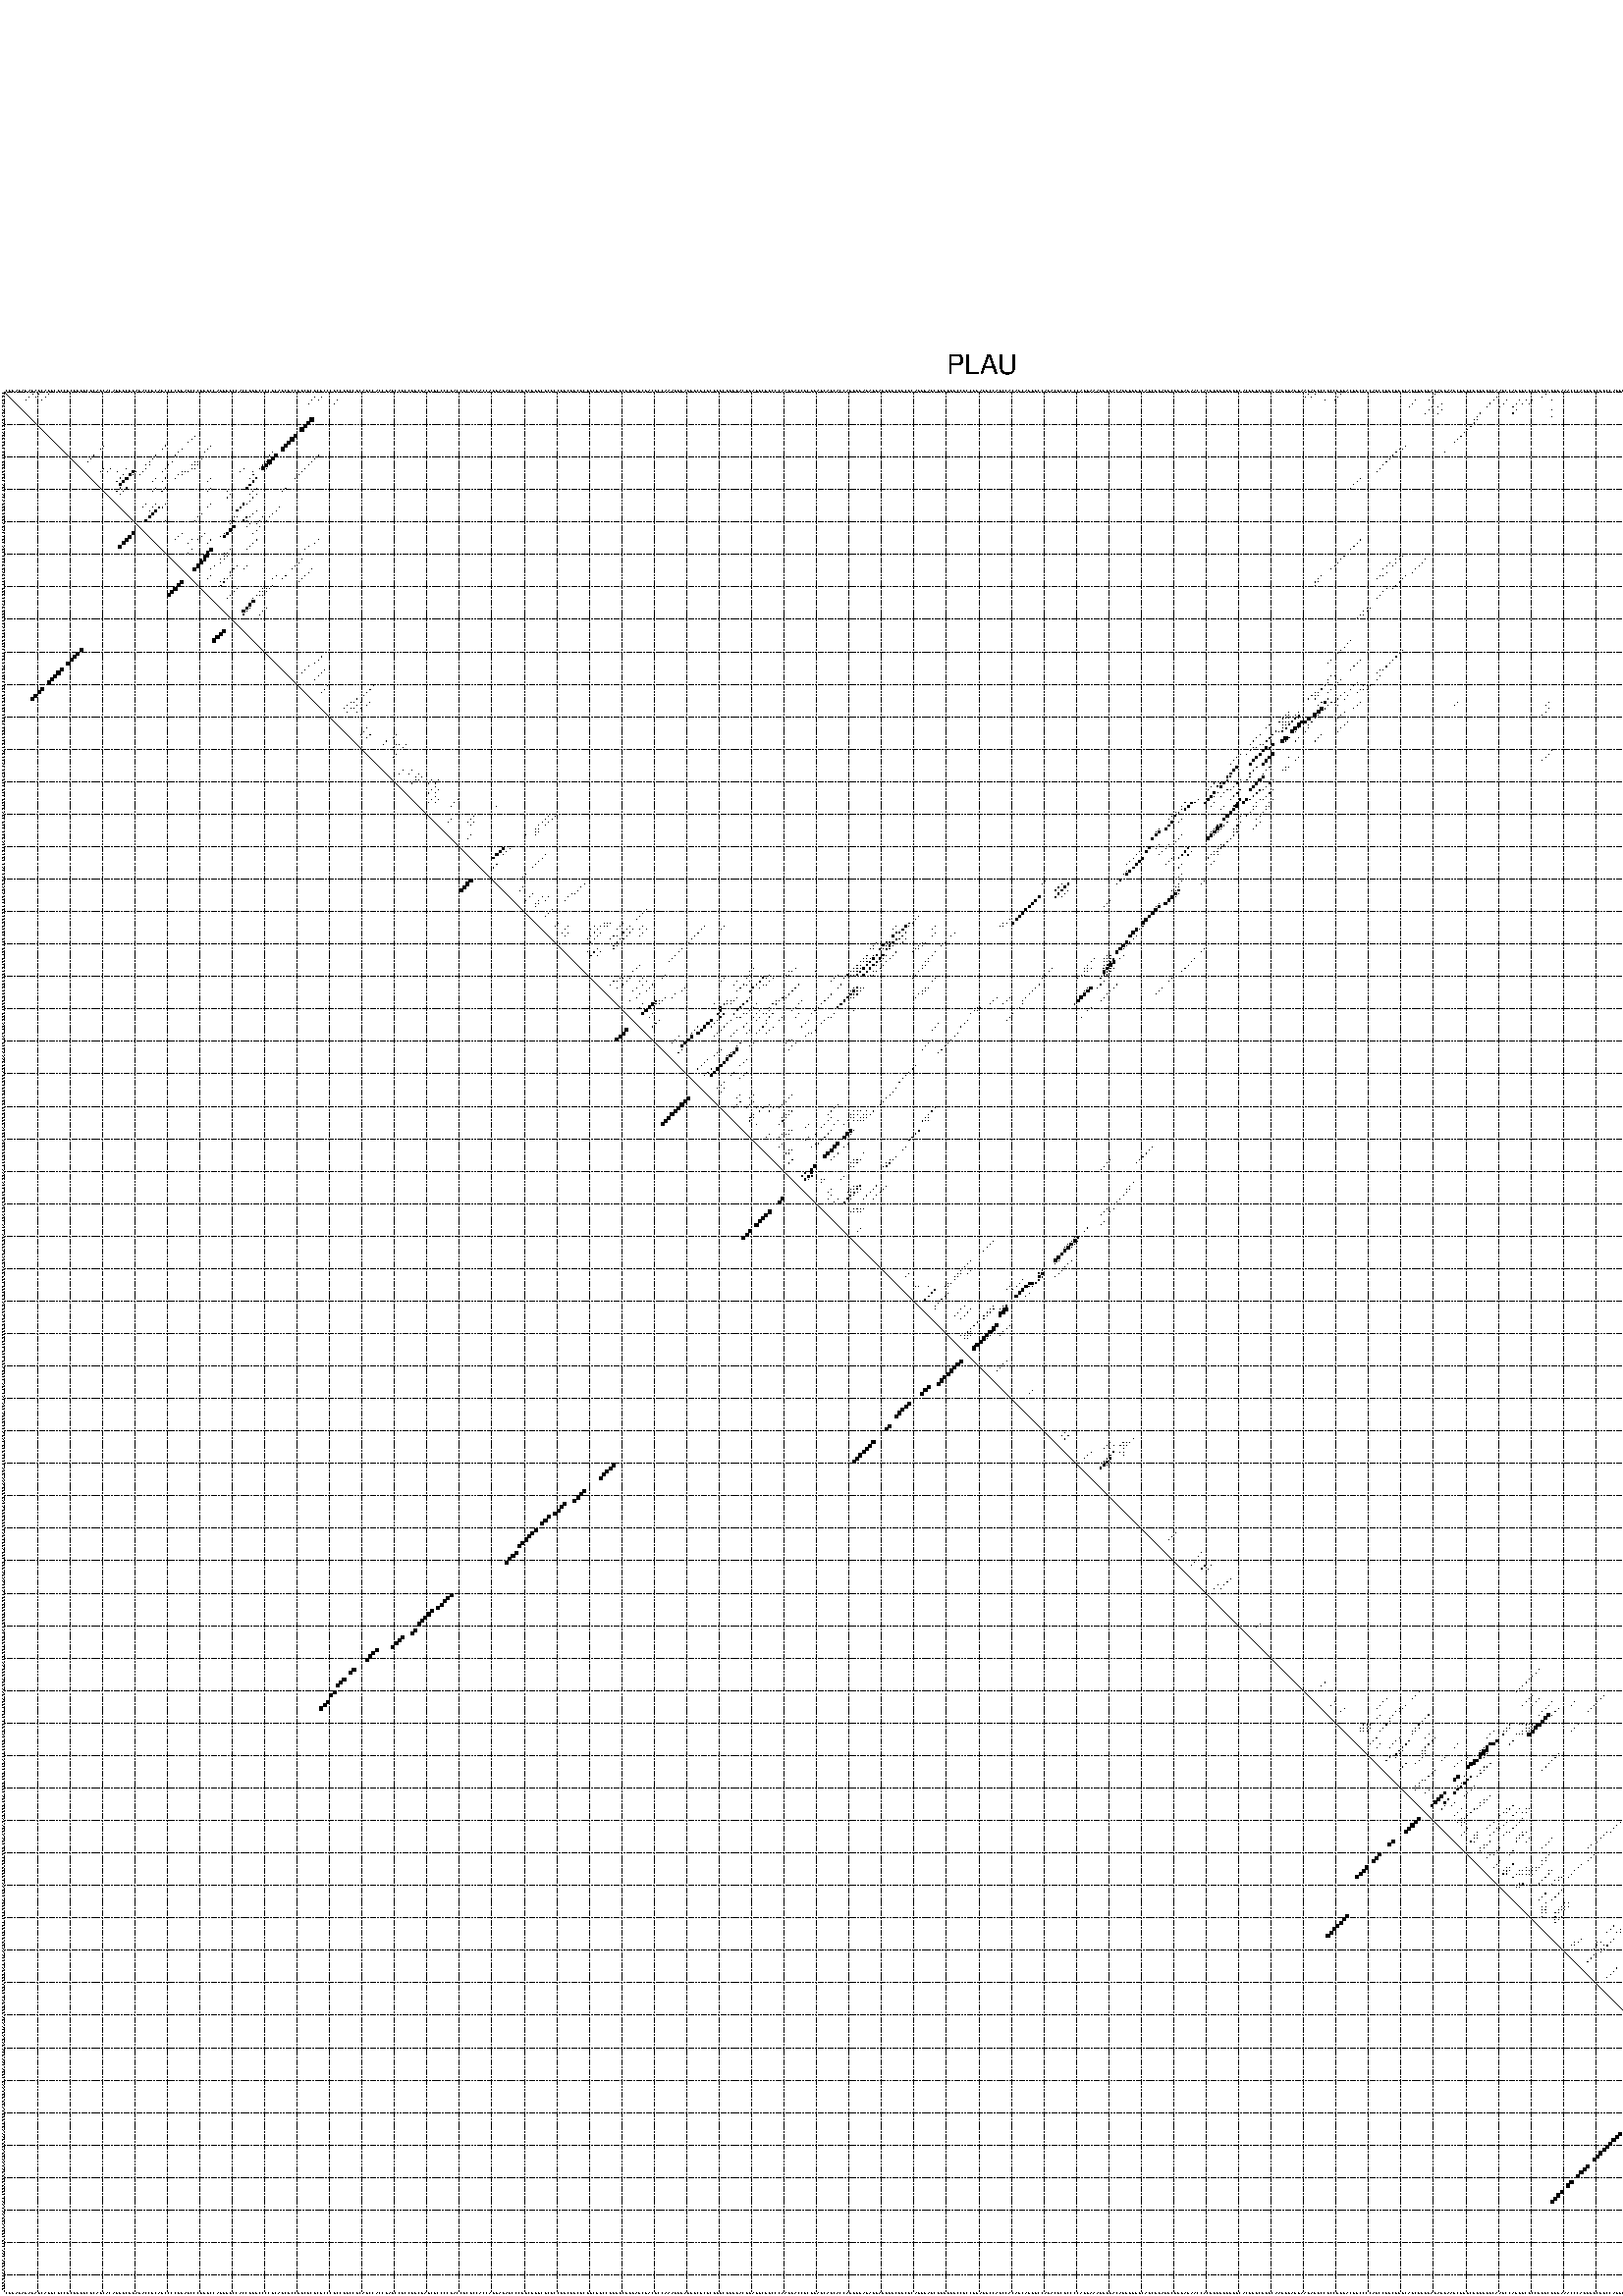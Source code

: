 %!PS-Adobe-3.0 EPSF-3.0
%%BoundingBox: 0 0 700 720
%%DocumentFonts: Helvetica
%%Pages: 1
%%EndComments

% Program options: --noLP 

% This file contains the square roots of probabilities in the form
% i  j  sqrt(p(i,j)) ubox

/DPdict 100 dict def

DPdict begin

%%BeginProlog

/logscale false def
/lpmin 1e-05 log def
/DataVisible  [ true true true true] def
/DataTitles   [ false false false false ] def
/min { 2 copy gt { exch } if pop } bind def
/max { 2 copy lt { exch } if pop } bind def
/box { %size x y box - draws box centered on x,y
   2 index 0.5 mul sub            % x -= 0.5
   exch 2 index 0.5 mul sub exch  % y -= 0.5
   3 -1 roll dup rectfill
} bind def
/ubox {
   logscale {
      log dup add lpmin div 1 exch sub dup 0 lt { pop 0 } if
   } if
   3 1 roll
   exch len exch sub 1 add box
} bind def
/lbox {
   3 1 roll
   len exch sub 1 add box
} bind def
/drawseq { % print sequence along all 4 sides
[ [0.7 -0.3 0 ]
  [0.7 0.7 len add 0]
  [-0.3 len sub -0.4 -90]
  [-0.3 len sub 0.7 len add -90]
] {
   gsave
    aload pop rotate translate
    0 1 len 1 sub {
     dup 0 moveto
     sequence exch 1 getinterval
     show
    } for
   grestore
  } forall
} bind def
/drawgrid{
  gsave
  0.5 dup translate
  0.01 setlinewidth
  len log 0.9 sub cvi 10 exch exp  % grid spacing
  dup 1 gt {
     dup dup 20 div dup 2 array astore exch 40 div setdash
  } { [0.3 0.7] 0.1 setdash } ifelse
  0 exch len {
     dup dup
     0 moveto
     len lineto
     dup
     len exch sub 0 exch moveto
     len exch len exch sub lineto
     stroke
  } for
  [] 0 setdash
  0.04 setlinewidth
  currentdict /cutpoint known {
    cutpoint 1 sub
    dup dup -1 moveto len 1 add lineto
    len exch sub dup
    -1 exch moveto len 1 add exch lineto
    stroke
  } if
  % draw diagonal
  0 len moveto len 0 lineto stroke
  grestore
} bind def
/drawTitle {
  currentdict /DPtitle known {
    % center title text
    /Helvetica findfont 10 scalefont setfont
    360 705 moveto DPtitle dup stringwidth pop 2 div neg 0 rmoveto show
  } if
} bind def
/prepareCoords {
  0 1 3 {
    % check whether we want to display current data
    dup DataVisible exch get
    {
      % check whether we've actually got some data
      DataSource exch get dup currentdict exch known {
        % data source s_j is present, so find length of array
        currentdict exch get length 
      } { pop 0 } ifelse
    } if
  } for
  exch dup 5 -1 roll add 4 -1 roll dup 5 1 roll 4 -1 roll add max
  len add 3 add 700 exch div dup scale
  exch 1 add exch 1 add translate
} bind def
/utri{ % i j prob utri
  gsave
  0.5 dup translate
  1 min 2 div
  0.85 mul 0.15 add 0.95  0.33
  3 1 roll % prepare hsb color
  sethsbcolor
  % now produce the coordinates for lines
  exch 1 sub dup len exch sub dup 4 -1 roll dup 3 1 roll dup len exch sub
  moveto lineto lineto closepath fill
  grestore
} bind def
/uUDmotif{ % i j uUDmotif
  gsave
  0.5 dup translate
  1 min 2 div
  0.85 mul 0.15 add 0.95 0.6
  3 1 roll % prepare hsb color
  sethsbcolor
  % now produce the coordinates for lines
  exch 1 sub dup len exch sub dup 4 -1 roll dup 3 1 roll dup len exch sub
  moveto lineto lineto closepath fill
  grestore
} bind def
/lUDmotif{ % i j lUDmotif
  gsave
  0.5 dup translate
  1 min 2 div
  0.85 mul 0.15 add 0.95 0.6
  3 1 roll % prepare hsb color
  sethsbcolor
  % now produce the coordinates for lines
  dup len exch sub dup 4 -1 roll 1 sub dup 3 1 roll dup len exch sub
  moveto lineto lineto closepath fill
  grestore
} bind def
/uHmotif{ % i j uHmotif
  gsave
  0.5 dup translate
  1 min 2 div
  0.85 mul 0.15 add 0.95  0.99
  3 1 roll % prepare hsb color
  sethsbcolor
  % now produce the coordinates for lines
  exch 1 sub dup len exch sub dup 4 -1 roll dup 3 1 roll dup len exch sub
  moveto lineto lineto closepath fill
  grestore
} bind def
/lHmotif{ % i j lHmotif
  gsave
  0.5 dup translate
  1 min 2 div
  0.85 mul 0.15 add 0.95  0.99
  3 1 roll % prepare hsb color
  sethsbcolor
  % now produce the coordinates for lines
  dup len exch sub dup 4 -1 roll 1 sub dup 3 1 roll dup len exch sub
  moveto lineto lineto closepath fill
  grestore
} bind def
/uImotif{ % i j k l uImotif
  gsave
  0.5 dup translate
  1 min 2 div
  0.85 mul 0.15 add 0.95  0.99
  3 1 roll % prepare hsb color
  sethsbcolor
  % now produce the coordinates for lines
  1 sub dup 5 1 roll exch len exch sub dup 5 1 roll 3 -1 roll dup
  5 1 roll exch 4 1 roll 3 1 roll exch 1 sub len exch sub dup 3 1 roll
  moveto lineto lineto lineto closepath fill
  grestore
} bind def
/lImotif{ % i j k l lImotif
  gsave
  0.5 dup translate
  1 min 2 div
  0.85 mul 0.15 add 0.95  0.99
  3 1 roll % prepare hsb color
  sethsbcolor
  % now produce the coordinates for lines
  4 -1 roll 1 sub dup 5 1 roll exch 1 sub len exch sub dup 3 -1 roll exch
  5 -1 roll len exch sub dup 6 -1 roll dup 3 1 roll 7 4 roll
  moveto lineto lineto lineto closepath fill
  grestore
} bind def
/drawDataSquareBottom { % x v n dataSquareBottom draw box
  len add 2 add exch lbox
} bind def
/drawDataSquareTop { % x v n dataSquareBottom draw box
  neg 1 sub exch lbox
} bind def
/drawDataSquareLeft { % y v n dataSquareBottom draw box
  neg 1 sub 3 1 roll lbox
} bind def
/drawDataSquareRight { % y v n dataSquareBottom draw box
  % use size x y box to draw box
  2 add len add 3 1 roll lbox
} bind def
/drawDataSquareBottomHSB { % x v h s b n dataSquareBottomHSB draw box
  % use size x y box to draw box
  len add 2 add 5 1 roll sethsbcolor lbox
} bind def
/drawDataSquareTopHSB { % x v h s b n dataSquareBottomHSB draw box
  % use size x y box to draw box
  neg 1 sub 5 1 roll sethsbcolor lbox
} bind def
/drawDataSquareLeftHSB { % x v h s b n dataSquareLeftHSB draw box
  % use size x y box to draw box
  neg 1 sub 6 1 roll sethsbcolor lbox
} bind def
/drawDataSquareRightHSB { % x v h s b n dataSquareLeftHSB draw box
  % use size x y box to draw box
  2 add len add 6 1 roll sethsbcolor lbox
} bind def
/drawDataTitleBottom {
  /Helvetica findfont 0.95 scalefont setfont
  0 -1.4 3 -1 roll sub moveto 
  dup stringwidth pop neg 0 rmoveto   
  show
} bind def
/drawDataTitleTop {
  /Helvetica findfont 0.95 scalefont setfont
  0 len 1.6 add 3 -1 roll add moveto 
  dup stringwidth pop neg 0 rmoveto   
  show
} bind def
/drawDataTitleLeft {
  /Helvetica findfont 0.95 scalefont setfont
  neg 1.4 sub len 1 add moveto 
  dup stringwidth pop 0 exch rmoveto -90 rotate
  show 90 rotate
} bind def
/drawDataTitleRight {
  /Helvetica findfont 0.95 scalefont setfont
  1.6 add len add len 1 add moveto 
  dup stringwidth pop 0 exch rmoveto -90 rotate
  show 90 rotate
} bind def
% do not modify the arrays below unless you know what you're doing!
/DataSource     [ /topData /leftData /bottomData /rightData ] def
/DataDrawBox    [ /drawDataSquareTop  /drawDataSquareLeft /drawDataSquareBottom /drawDataSquareRight] def
/DataDrawBoxHSB [ /drawDataSquareTopHSB /drawDataSquareLeftHSB /drawDataSquareBottomHSB /drawDataSquareRightHSB ] def
/DataDrawTitle  [ /drawDataTitleTop /drawDataTitleLeft /drawDataTitleBottom /drawDataTitleRight ] def
% this is the logic to parse the auxiliary linear data
% given in arrays topData, leftData, bottomData, and rightData
% See also the Boolean arrays DataVisible and DataTitles that
% are used to control which part of data will be visible
/drawData {
  0 1 3 {
    % check whether we want to display current data
    dup DataVisible exch get
    {
      % check whether we've actually got some data
      dup DataSource exch get dup currentdict exch known {
        % data source s_j is present, so we load the
        % corresponding data array a and loop over all data sets a[i]
        currentdict exch get dup length 1 sub 0 1 3 -1 roll {
          dup dup
          % now on stack: j a i i i
          % load data set, i.e. a[i]
          4 -1 roll         % j i i i a
          dup 3 -1 roll get dup % j i i a a[i] a[i]
          % 1. check whether we need to process data set title
          6 -1 roll dup 7 1 roll DataTitles exch get {
            % get current title drawing function key
            6 -1 roll dup 7 1 roll DataDrawTitle exch get
            % now on stack: ... j i i a a[i] a[i] title_draw_key
            % get current title and execute drawing function
            exch 0 get exch currentdict exch get 5 -1 roll exch exec
          } { % remove unused variables
              pop 3 -1 roll pop
          } ifelse
          % now on stack: ... j i a a[i]
          % 2. process actual data a[k] for 1 <= k < n
          dup length 1 sub 1 exch getinterval { 
            % on stack: j i a a[i][k]
            gsave
            dup length 2 eq { % print black box if two-valued
              % get box drawing function
              4 -1 roll dup 5 1 roll DataDrawBox exch get currentdict exch get exch
              aload pop 5 -1 roll dup 6 1 roll 4 -1 roll exec
            } {
              dup length 5 eq { % print box with hsb color
                % get box drawing function
                4 -1 roll dup 5 1 roll DataDrawBoxHSB exch get currentdict exch get exch
                % on stack: j i a f a[i]
                % load data array and prepare for drawing
                aload pop 8 -1 roll dup 9 1 roll 7 -1 roll exec
              } { pop } ifelse
            } ifelse
            grestore
          } forall
          exch pop 
          % left on stack: j a
        } for
        
      } if
    } if
  } for
} bind def

%%EndProlog

/DPtitle {
  (PLAU)
} def

/sequence { (\
CUGAUAUAGAGCAGGCGCCGCGGGUCGCAGCACAGUGCGGAGACCGCAGCCCCGGAGCCCGGGCCAGGGUCCACCUGUCCCCGCAGCGCCGGCUCGCGCCCUCCUGCCGCAGCCACCGAGCCGCCGUCUAGCGCCCCGACCUCGCCACCAUGAGAGCCCUGCUGGCGCGCCUGCUUCUCUGCGUCCUGGUCGUGAGCGACUCCAAAGUGAGUGCGCUCUUGCUUUGACUGAUGCUGCCCAAGGACCUCUGAUCAG\
CACCAGGGGAGAGGAGGGGCUGCUCAGGGAGCUGGGGUCCUCCGGAUUCCAUCCACAGCAGGGCCAGACUCUCCCCAGGAAAUGGGACAGGGUGGCAGCGGAGGCUUGAGAACCACGGGGGUUGGCACUGGCUGGCAAGGGAGGAAGAGGCCGCCGGGACUGCCCCAGCCUGCGGGCAUCUGGUAGAUGAAGCUUGCUUGGGUCAAUCCAUUUCUCCUGGCUGGAAACCCAUGGUCUUCCAUUUGAGAACUAGAU\
ACGAACAGGCGAACUGUGACUGUCUAAAUGGAGGAACAUGUGUGUCCAACAAGUACUUCUCCAACAUUCACUGGU\
) } def
/len { sequence length } bind def

% BEGIN linear data array

/topData [
] def

/leftData [
] def

/bottomData [
] def

/rightData [
] def

% END linear data arrays

%Finally, prepare canvas

%draw title
drawTitle

%prepare coordinate system, draw grid and sequence
/Helvetica findfont 0.95 scalefont setfont

%prepare coordinate system
prepareCoords

%draw sequence arround grid
drawseq

%draw grid
drawgrid

%draw auxiliary linear data (if available)
drawData

%data (commands) starts here

%start of quadruplex data

%start of Hmotif data

%start of Imotif data
%start of base pair probability data
1 9 0.014 ubox
1 11 0.004 ubox
1 14 0.004 ubox
1 402 0.007 ubox
1 404 0.009 ubox
1 412 0.009 ubox
1 441 0.015 ubox
1 475 0.005 ubox
1 502 0.004 ubox
1 518 0.004 ubox
1 563 0.191 ubox
1 584 0.099 ubox
2 8 0.027 ubox
2 10 0.004 ubox
2 13 0.007 ubox
2 96 0.004 ubox
2 98 0.009 ubox
2 401 0.007 ubox
2 403 0.009 ubox
2 411 0.011 ubox
2 440 0.015 ubox
2 460 0.055 ubox
2 474 0.005 ubox
2 501 0.004 ubox
2 517 0.004 ubox
2 558 0.021 ubox
2 561 0.244 ubox
2 562 0.178 ubox
2 565 0.043 ubox
2 573 0.147 ubox
2 576 0.089 ubox
2 580 0.344 ubox
2 583 0.093 ubox
3 7 0.024 ubox
3 12 0.007 ubox
3 95 0.004 ubox
3 97 0.019 ubox
3 103 0.003 ubox
3 407 0.024 ubox
3 410 0.011 ubox
3 435 0.01 ubox
3 439 0.009 ubox
3 459 0.059 ubox
3 463 0.004 ubox
3 467 0.007 ubox
3 469 0.022 ubox
3 471 0.012 ubox
3 477 0.004 ubox
3 516 0.004 ubox
3 556 0.064 ubox
3 557 0.016 ubox
3 560 0.269 ubox
3 564 0.042 ubox
3 568 0.068 ubox
3 569 0.416 ubox
3 571 0.093 ubox
3 572 0.157 ubox
3 575 0.098 ubox
3 578 0.053 ubox
3 579 0.389 ubox
3 582 0.059 ubox
4 94 0.003 ubox
4 102 0.003 ubox
4 434 0.01 ubox
4 443 0.005 ubox
4 458 0.059 ubox
4 462 0.004 ubox
4 466 0.007 ubox
4 468 0.021 ubox
4 470 0.012 ubox
4 555 0.066 ubox
4 564 0.089 ubox
4 567 0.074 ubox
4 568 0.402 ubox
4 570 0.09 ubox
4 577 0.07 ubox
4 578 0.363 ubox
4 585 0.045 ubox
5 433 0.01 ubox
5 440 0.004 ubox
5 442 0.005 ubox
5 457 0.058 ubox
5 461 0.003 ubox
5 465 0.007 ubox
5 554 0.066 ubox
5 563 0.089 ubox
5 565 0.227 ubox
5 576 0.077 ubox
5 583 0.019 ubox
5 584 0.039 ubox
6 439 0.004 ubox
6 443 0.004 ubox
6 466 0.013 ubox
6 477 0.004 ubox
6 553 0.065 ubox
6 564 0.242 ubox
6 577 0.09 ubox
6 582 0.019 ubox
6 585 0.038 ubox
7 438 0.003 ubox
7 442 0.004 ubox
7 455 0.009 ubox
7 465 0.013 ubox
7 552 0.065 ubox
7 563 0.237 ubox
7 565 0.266 ubox
7 576 0.091 ubox
7 583 0.025 ubox
7 584 0.033 ubox
8 454 0.009 ubox
8 477 0.004 ubox
8 551 0.059 ubox
8 564 0.253 ubox
8 567 0.031 ubox
8 568 0.018 ubox
8 570 0.045 ubox
8 578 0.009 ubox
8 582 0.027 ubox
9 95 0.994 ubox
9 453 0.005 ubox
9 454 0.058 ubox
9 566 0.022 ubox
9 568 0.016 ubox
9 569 0.045 ubox
9 571 0.03 ubox
9 579 0.012 ubox
9 581 0.014 ubox
10 94 0.995 ubox
10 453 0.06 ubox
10 567 0.019 ubox
10 568 0.041 ubox
10 570 0.03 ubox
10 578 0.012 ubox
10 582 0.005 ubox
11 93 0.996 ubox
11 452 0.06 ubox
11 564 0.026 ubox
11 566 0.021 ubox
11 567 0.028 ubox
11 569 0.029 ubox
11 577 0.008 ubox
11 581 0.005 ubox
11 585 0.006 ubox
12 92 0.992 ubox
12 451 0.06 ubox
12 563 0.027 ubox
12 583 0.007 ubox
12 584 0.006 ubox
13 450 0.06 ubox
13 567 0.012 ubox
13 568 0.008 ubox
13 582 0.007 ubox
14 59 0.007 ubox
14 90 0.994 ubox
14 449 0.06 ubox
14 566 0.007 ubox
14 581 0.004 ubox
15 58 0.007 ubox
15 89 0.998 ubox
15 448 0.06 ubox
16 57 0.007 ubox
16 88 0.998 ubox
16 447 0.06 ubox
17 31 0.005 ubox
17 50 0.05 ubox
17 64 0.009 ubox
17 87 0.998 ubox
17 432 0.004 ubox
18 30 0.005 ubox
18 49 0.05 ubox
18 55 0.007 ubox
18 63 0.009 ubox
18 86 0.998 ubox
18 430 0.029 ubox
18 431 0.004 ubox
19 54 0.007 ubox
19 62 0.009 ubox
19 83 0.006 ubox
19 429 0.03 ubox
19 444 0.003 ubox
20 28 0.005 ubox
20 47 0.052 ubox
20 53 0.007 ubox
20 82 0.006 ubox
20 84 0.997 ubox
20 97 0.004 ubox
20 428 0.03 ubox
21 27 0.005 ubox
21 46 0.052 ubox
21 61 0.009 ubox
21 83 0.998 ubox
21 96 0.004 ubox
21 427 0.03 ubox
22 26 0.005 ubox
22 45 0.051 ubox
22 52 0.007 ubox
22 59 0.004 ubox
22 60 0.024 ubox
22 81 0.042 ubox
22 82 0.997 ubox
22 95 0.004 ubox
22 426 0.03 ubox
23 44 0.049 ubox
23 45 0.048 ubox
23 51 0.007 ubox
23 58 0.005 ubox
23 59 0.025 ubox
23 60 0.003 ubox
23 80 0.059 ubox
23 81 0.995 ubox
23 82 0.004 ubox
23 94 0.004 ubox
23 425 0.03 ubox
24 31 0.033 ubox
24 33 0.029 ubox
24 38 0.006 ubox
24 44 0.057 ubox
24 50 0.008 ubox
24 58 0.025 ubox
24 59 0.003 ubox
24 74 0.004 ubox
24 79 0.072 ubox
24 80 0.988 ubox
24 81 0.006 ubox
24 93 0.004 ubox
24 424 0.03 ubox
25 30 0.035 ubox
25 32 0.031 ubox
25 35 0.007 ubox
25 40 0.484 ubox
25 41 0.067 ubox
25 43 0.062 ubox
25 49 0.008 ubox
25 55 0.011 ubox
25 56 0.009 ubox
25 57 0.021 ubox
25 73 0.004 ubox
25 77 0.012 ubox
25 92 0.004 ubox
25 423 0.027 ubox
26 37 0.046 ubox
26 39 0.623 ubox
26 40 0.051 ubox
26 42 0.062 ubox
26 54 0.024 ubox
26 55 0.009 ubox
26 77 0.089 ubox
26 91 0.004 ubox
27 36 0.187 ubox
27 38 0.65 ubox
27 47 0.006 ubox
27 50 0.103 ubox
27 53 0.025 ubox
27 64 0.013 ubox
27 76 0.028 ubox
27 78 0.447 ubox
27 90 0.003 ubox
27 418 0.008 ubox
28 35 0.214 ubox
28 37 0.65 ubox
28 46 0.005 ubox
28 49 0.103 ubox
28 63 0.012 ubox
28 77 0.454 ubox
28 417 0.008 ubox
29 36 0.632 ubox
29 76 0.447 ubox
29 416 0.008 ubox
30 36 0.067 ubox
30 38 0.149 ubox
30 47 0.019 ubox
30 50 0.214 ubox
30 64 0.009 ubox
30 75 0.428 ubox
30 78 0.027 ubox
30 87 0.003 ubox
30 415 0.008 ubox
31 35 0.103 ubox
31 37 0.15 ubox
31 46 0.019 ubox
31 49 0.214 ubox
31 63 0.009 ubox
31 69 0.004 ubox
31 77 0.027 ubox
31 86 0.003 ubox
32 36 0.122 ubox
32 70 0.014 ubox
32 76 0.024 ubox
32 78 0.04 ubox
33 69 0.015 ubox
33 77 0.041 ubox
34 76 0.041 ubox
35 44 0.018 ubox
35 47 0.005 ubox
35 50 0.136 ubox
35 64 0.005 ubox
35 74 0.409 ubox
35 75 0.033 ubox
36 43 0.018 ubox
36 46 0.005 ubox
36 48 0.535 ubox
36 49 0.08 ubox
36 63 0.004 ubox
36 73 0.409 ubox
36 85 0.003 ubox
37 45 0.004 ubox
37 47 0.616 ubox
37 72 0.407 ubox
37 78 0.03 ubox
37 84 0.003 ubox
38 46 0.617 ubox
38 61 0.004 ubox
38 77 0.039 ubox
38 83 0.003 ubox
39 45 0.618 ubox
39 60 0.005 ubox
39 71 0.05 ubox
39 72 0.067 ubox
39 75 0.206 ubox
39 76 0.046 ubox
39 80 0.011 ubox
39 82 0.003 ubox
40 44 0.609 ubox
40 50 0.008 ubox
40 59 0.005 ubox
40 70 0.031 ubox
40 71 0.069 ubox
40 74 0.212 ubox
40 75 0.068 ubox
40 79 0.045 ubox
40 81 0.003 ubox
41 70 0.064 ubox
41 76 0.019 ubox
41 78 0.045 ubox
42 71 0.702 ubox
42 75 0.012 ubox
42 79 0.021 ubox
43 70 0.705 ubox
43 78 0.02 ubox
44 55 0.01 ubox
44 62 0.01 ubox
44 68 0.07 ubox
44 69 0.706 ubox
44 77 0.016 ubox
45 54 0.01 ubox
45 61 0.01 ubox
45 67 0.074 ubox
45 68 0.705 ubox
46 53 0.01 ubox
46 58 0.005 ubox
46 60 0.01 ubox
46 64 0.018 ubox
46 78 0.022 ubox
46 97 0.003 ubox
46 418 0.028 ubox
47 57 0.005 ubox
47 63 0.013 ubox
47 77 0.023 ubox
47 96 0.003 ubox
47 417 0.028 ubox
48 76 0.023 ubox
48 94 0.003 ubox
48 416 0.028 ubox
49 58 0.013 ubox
49 64 0.881 ubox
49 70 0.032 ubox
49 75 0.023 ubox
49 93 0.003 ubox
49 415 0.028 ubox
50 57 0.013 ubox
50 63 0.771 ubox
50 68 0.004 ubox
50 69 0.033 ubox
51 62 0.64 ubox
51 63 0.62 ubox
51 68 0.033 ubox
51 69 0.005 ubox
51 413 0.032 ubox
51 430 0.003 ubox
51 431 0.007 ubox
52 61 0.475 ubox
52 62 0.757 ubox
52 67 0.032 ubox
52 68 0.006 ubox
52 92 0.008 ubox
52 412 0.032 ubox
52 429 0.003 ubox
52 430 0.007 ubox
52 438 0.028 ubox
53 61 0.87 ubox
53 67 0.006 ubox
53 91 0.008 ubox
53 411 0.032 ubox
53 427 0.003 ubox
53 429 0.007 ubox
53 437 0.029 ubox
54 60 0.97 ubox
54 65 0.032 ubox
54 72 0.112 ubox
54 75 0.007 ubox
54 90 0.009 ubox
54 410 0.032 ubox
54 426 0.003 ubox
54 428 0.007 ubox
54 436 0.029 ubox
55 59 0.955 ubox
55 64 0.032 ubox
55 71 0.112 ubox
55 74 0.007 ubox
55 89 0.009 ubox
55 95 0.005 ubox
55 409 0.031 ubox
55 425 0.003 ubox
55 435 0.029 ubox
56 70 0.096 ubox
56 94 0.005 ubox
56 426 0.007 ubox
56 434 0.028 ubox
57 64 0.007 ubox
57 70 0.059 ubox
57 84 0.005 ubox
57 87 0.01 ubox
57 93 0.005 ubox
57 406 0.03 ubox
57 424 0.005 ubox
57 425 0.005 ubox
57 432 0.029 ubox
58 63 0.007 ubox
58 68 0.016 ubox
58 69 0.112 ubox
58 83 0.005 ubox
58 86 0.01 ubox
58 92 0.005 ubox
58 405 0.03 ubox
58 423 0.006 ubox
58 431 0.029 ubox
59 67 0.016 ubox
59 68 0.112 ubox
59 91 0.004 ubox
59 404 0.03 ubox
59 405 0.006 ubox
59 430 0.029 ubox
60 67 0.112 ubox
60 83 0.016 ubox
60 404 0.006 ubox
60 429 0.028 ubox
61 72 0.004 ubox
61 80 0.011 ubox
61 81 0.044 ubox
61 82 0.019 ubox
61 426 0.008 ubox
61 428 0.017 ubox
62 71 0.005 ubox
62 79 0.013 ubox
62 80 0.045 ubox
62 81 0.019 ubox
62 425 0.017 ubox
63 70 0.005 ubox
63 78 0.019 ubox
63 79 0.057 ubox
63 80 0.018 ubox
63 424 0.017 ubox
64 69 0.006 ubox
64 77 0.024 ubox
64 423 0.017 ubox
65 77 0.682 ubox
66 76 0.689 ubox
67 75 0.692 ubox
67 76 0.027 ubox
67 81 0.007 ubox
67 420 0.005 ubox
67 421 0.004 ubox
68 74 0.692 ubox
68 75 0.035 ubox
68 80 0.007 ubox
68 419 0.005 ubox
68 420 0.004 ubox
69 74 0.037 ubox
69 79 0.007 ubox
69 418 0.005 ubox
69 419 0.004 ubox
70 417 0.004 ubox
77 415 0.005 ubox
78 414 0.005 ubox
79 413 0.005 ubox
80 412 0.005 ubox
80 431 0.04 ubox
81 411 0.005 ubox
81 430 0.04 ubox
82 98 0.026 ubox
82 429 0.04 ubox
83 97 0.027 ubox
83 409 0.004 ubox
83 418 0.03 ubox
83 428 0.041 ubox
84 96 0.027 ubox
84 408 0.004 ubox
84 417 0.03 ubox
84 427 0.041 ubox
85 94 0.027 ubox
85 416 0.03 ubox
85 426 0.04 ubox
86 93 0.027 ubox
86 99 0.016 ubox
86 415 0.03 ubox
86 424 0.007 ubox
86 425 0.04 ubox
87 92 0.027 ubox
87 98 0.016 ubox
87 423 0.01 ubox
88 97 0.016 ubox
88 409 0.006 ubox
88 410 0.005 ubox
88 424 0.039 ubox
89 96 0.016 ubox
89 408 0.004 ubox
89 412 0.031 ubox
89 423 0.038 ubox
90 408 0.026 ubox
90 411 0.032 ubox
90 417 0.018 ubox
91 100 0.006 ubox
91 114 0.017 ubox
91 407 0.07 ubox
91 410 0.034 ubox
91 416 0.018 ubox
91 419 0.014 ubox
91 420 0.003 ubox
91 421 0.012 ubox
92 99 0.006 ubox
92 113 0.017 ubox
92 406 0.07 ubox
92 409 0.034 ubox
92 415 0.018 ubox
92 418 0.014 ubox
92 419 0.003 ubox
92 420 0.011 ubox
93 98 0.006 ubox
93 112 0.017 ubox
93 404 0.036 ubox
93 405 0.06 ubox
93 408 0.032 ubox
93 413 0.022 ubox
93 417 0.013 ubox
94 111 0.017 ubox
94 403 0.051 ubox
94 404 0.039 ubox
94 405 0.004 ubox
94 412 0.024 ubox
94 414 0.007 ubox
95 109 0.011 ubox
95 402 0.054 ubox
95 404 0.028 ubox
95 408 0.015 ubox
95 411 0.024 ubox
95 413 0.007 ubox
96 107 0.008 ubox
96 108 0.011 ubox
96 110 0.03 ubox
96 113 0.004 ubox
96 406 0.096 ubox
96 407 0.624 ubox
96 409 0.151 ubox
96 410 0.021 ubox
96 418 0.005 ubox
96 448 0.004 ubox
96 476 0.008 ubox
96 555 0.004 ubox
96 564 0.123 ubox
96 582 0.003 ubox
96 585 0.064 ubox
97 106 0.008 ubox
97 109 0.03 ubox
97 112 0.004 ubox
97 405 0.096 ubox
97 408 0.154 ubox
97 411 0.004 ubox
97 417 0.005 ubox
97 447 0.004 ubox
97 475 0.008 ubox
97 554 0.004 ubox
97 563 0.126 ubox
97 583 0.023 ubox
97 584 0.068 ubox
98 105 0.006 ubox
98 107 0.023 ubox
98 108 0.023 ubox
98 110 0.004 ubox
98 406 0.937 ubox
98 407 0.12 ubox
98 416 0.004 ubox
98 476 0.007 ubox
98 553 0.004 ubox
98 564 0.011 ubox
98 582 0.007 ubox
98 585 0.025 ubox
99 106 0.03 ubox
99 109 0.004 ubox
99 396 0.088 ubox
99 399 0.033 ubox
99 405 0.945 ubox
99 413 0.007 ubox
99 475 0.007 ubox
99 552 0.004 ubox
99 563 0.011 ubox
99 584 0.027 ubox
100 395 0.088 ubox
100 396 0.01 ubox
100 398 0.031 ubox
100 399 0.305 ubox
100 404 0.944 ubox
100 405 0.034 ubox
100 412 0.007 ubox
100 474 0.006 ubox
100 583 0.024 ubox
100 584 0.009 ubox
101 394 0.088 ubox
101 395 0.01 ubox
101 396 0.024 ubox
101 398 0.31 ubox
101 399 0.004 ubox
101 402 0.884 ubox
101 404 0.036 ubox
101 411 0.007 ubox
101 583 0.009 ubox
102 393 0.084 ubox
102 394 0.007 ubox
102 395 0.021 ubox
102 396 0.032 ubox
102 397 0.31 ubox
102 400 0.705 ubox
102 401 0.624 ubox
102 403 0.028 ubox
102 414 0.003 ubox
103 390 0.013 ubox
103 394 0.022 ubox
103 395 0.049 ubox
103 396 0.309 ubox
103 399 0.944 ubox
103 402 0.018 ubox
103 413 0.004 ubox
103 584 0.003 ubox
104 112 0.006 ubox
104 389 0.013 ubox
104 394 0.059 ubox
104 395 0.307 ubox
104 398 0.944 ubox
104 399 0.012 ubox
104 402 0.004 ubox
104 412 0.004 ubox
104 583 0.003 ubox
105 111 0.006 ubox
105 392 0.163 ubox
105 393 0.049 ubox
105 394 0.27 ubox
105 397 0.941 ubox
105 398 0.011 ubox
105 401 0.005 ubox
105 411 0.004 ubox
106 110 0.006 ubox
106 113 0.02 ubox
106 121 0.005 ubox
106 387 0.013 ubox
106 391 0.223 ubox
106 406 0.023 ubox
107 112 0.02 ubox
107 120 0.005 ubox
107 386 0.013 ubox
107 390 0.223 ubox
107 395 0.935 ubox
107 396 0.128 ubox
107 399 0.006 ubox
107 405 0.023 ubox
108 118 0.006 ubox
108 385 0.013 ubox
108 389 0.202 ubox
108 394 0.933 ubox
108 395 0.128 ubox
108 398 0.006 ubox
108 404 0.023 ubox
109 117 0.009 ubox
109 121 0.039 ubox
109 122 0.009 ubox
109 124 0.011 ubox
109 384 0.012 ubox
109 387 0.014 ubox
109 388 0.094 ubox
109 391 0.467 ubox
110 120 0.039 ubox
110 123 0.011 ubox
110 385 0.01 ubox
110 386 0.012 ubox
110 389 0.448 ubox
110 390 0.339 ubox
111 384 0.011 ubox
111 388 0.579 ubox
111 477 0.003 ubox
112 121 0.057 ubox
112 381 0.015 ubox
112 383 0.011 ubox
112 387 0.598 ubox
112 391 0.792 ubox
112 476 0.004 ubox
112 585 0.022 ubox
113 120 0.057 ubox
113 380 0.015 ubox
113 386 0.598 ubox
113 390 0.793 ubox
113 396 0.003 ubox
113 399 0.025 ubox
113 475 0.004 ubox
113 584 0.023 ubox
114 379 0.015 ubox
114 385 0.598 ubox
114 389 0.792 ubox
114 398 0.025 ubox
114 474 0.004 ubox
114 583 0.023 ubox
115 378 0.013 ubox
115 384 0.589 ubox
115 388 0.6 ubox
115 582 0.021 ubox
115 585 0.005 ubox
116 380 0.587 ubox
116 386 0.209 ubox
116 390 0.042 ubox
116 395 0.043 ubox
116 396 0.009 ubox
116 584 0.005 ubox
117 123 0.011 ubox
117 126 0.016 ubox
117 379 0.587 ubox
117 385 0.209 ubox
117 389 0.048 ubox
117 394 0.044 ubox
117 395 0.009 ubox
117 583 0.005 ubox
118 122 0.017 ubox
118 125 0.019 ubox
118 128 0.008 ubox
118 378 0.472 ubox
118 384 0.136 ubox
118 388 0.04 ubox
118 579 0.008 ubox
118 582 0.004 ubox
119 127 0.008 ubox
119 129 0.004 ubox
119 377 0.435 ubox
119 378 0.353 ubox
119 384 0.15 ubox
119 388 0.512 ubox
119 578 0.008 ubox
120 127 0.007 ubox
120 128 0.004 ubox
120 132 0.009 ubox
120 134 0.061 ubox
120 377 0.403 ubox
120 381 0.076 ubox
120 383 0.173 ubox
120 387 0.727 ubox
120 391 0.077 ubox
120 577 0.003 ubox
121 126 0.009 ubox
121 131 0.009 ubox
121 133 0.043 ubox
121 373 0.005 ubox
121 375 0.343 ubox
121 376 0.485 ubox
121 380 0.076 ubox
121 386 0.727 ubox
121 390 0.077 ubox
122 133 0.07 ubox
122 372 0.005 ubox
122 374 0.343 ubox
122 375 0.485 ubox
122 379 0.075 ubox
122 385 0.727 ubox
122 389 0.077 ubox
123 132 0.092 ubox
123 134 0.026 ubox
123 371 0.005 ubox
123 377 0.015 ubox
123 378 0.054 ubox
123 381 0.202 ubox
123 384 0.606 ubox
123 387 0.25 ubox
123 388 0.017 ubox
123 391 0.071 ubox
124 131 0.092 ubox
124 133 0.022 ubox
124 373 0.594 ubox
124 374 0.005 ubox
124 376 0.021 ubox
124 380 0.203 ubox
124 386 0.251 ubox
124 390 0.071 ubox
125 133 0.031 ubox
125 372 0.594 ubox
125 373 0.005 ubox
125 375 0.015 ubox
125 379 0.202 ubox
125 385 0.251 ubox
125 389 0.071 ubox
126 132 0.036 ubox
126 134 0.007 ubox
126 140 0.014 ubox
126 368 0.051 ubox
126 371 0.591 ubox
126 378 0.159 ubox
126 381 0.401 ubox
126 383 0.593 ubox
126 384 0.111 ubox
126 387 0.025 ubox
126 388 0.067 ubox
126 391 0.007 ubox
127 131 0.033 ubox
127 133 0.007 ubox
127 139 0.015 ubox
127 364 0.033 ubox
127 366 0.441 ubox
127 367 0.046 ubox
127 370 0.39 ubox
127 373 0.006 ubox
127 380 0.25 ubox
127 382 0.596 ubox
127 386 0.015 ubox
127 390 0.004 ubox
128 138 0.016 ubox
128 152 0.003 ubox
128 363 0.043 ubox
128 365 0.581 ubox
128 372 0.006 ubox
128 376 0.017 ubox
128 379 0.247 ubox
128 380 0.721 ubox
128 385 0.015 ubox
128 386 0.073 ubox
128 389 0.004 ubox
128 390 0.006 ubox
129 363 0.117 ubox
129 364 0.566 ubox
129 375 0.004 ubox
129 379 0.723 ubox
129 385 0.073 ubox
129 389 0.006 ubox
130 361 0.027 ubox
130 362 0.185 ubox
130 378 0.767 ubox
130 384 0.08 ubox
130 388 0.008 ubox
131 145 0.037 ubox
131 168 0.008 ubox
131 170 0.008 ubox
131 360 0.026 ubox
131 361 0.197 ubox
131 377 0.79 ubox
131 381 0.004 ubox
131 383 0.082 ubox
131 387 0.008 ubox
132 138 0.028 ubox
132 144 0.037 ubox
132 167 0.008 ubox
132 169 0.008 ubox
132 359 0.025 ubox
132 363 0.053 ubox
132 376 0.79 ubox
132 380 0.003 ubox
132 386 0.008 ubox
133 137 0.027 ubox
133 143 0.036 ubox
133 145 0.009 ubox
133 166 0.008 ubox
133 168 0.008 ubox
133 360 0.589 ubox
133 362 0.01 ubox
133 377 0.035 ubox
133 381 0.084 ubox
133 387 0.016 ubox
134 144 0.009 ubox
134 165 0.008 ubox
134 167 0.008 ubox
134 359 0.59 ubox
134 374 0.082 ubox
134 375 0.788 ubox
134 376 0.035 ubox
134 380 0.081 ubox
134 386 0.016 ubox
135 164 0.008 ubox
135 165 0.004 ubox
135 356 0.013 ubox
135 358 0.59 ubox
135 373 0.079 ubox
135 374 0.789 ubox
135 375 0.034 ubox
135 379 0.078 ubox
135 380 0.011 ubox
135 385 0.016 ubox
136 164 0.004 ubox
136 165 0.006 ubox
136 355 0.011 ubox
136 356 0.59 ubox
136 372 0.076 ubox
136 373 0.789 ubox
136 374 0.033 ubox
136 379 0.011 ubox
136 380 0.093 ubox
137 144 0.012 ubox
137 161 0.003 ubox
137 164 0.006 ubox
137 355 0.59 ubox
137 363 0.006 ubox
137 372 0.79 ubox
137 373 0.032 ubox
137 379 0.097 ubox
138 143 0.014 ubox
138 354 0.58 ubox
138 362 0.006 ubox
138 371 0.778 ubox
138 378 0.118 ubox
139 361 0.006 ubox
139 377 0.122 ubox
140 356 0.005 ubox
140 359 0.009 ubox
140 375 0.034 ubox
140 376 0.121 ubox
141 154 0.637 ubox
141 156 0.008 ubox
141 353 0.512 ubox
141 355 0.005 ubox
141 358 0.009 ubox
141 365 0.391 ubox
141 374 0.037 ubox
141 375 0.12 ubox
142 153 0.648 ubox
142 155 0.014 ubox
142 350 0.008 ubox
142 352 0.515 ubox
142 357 0.009 ubox
142 364 0.392 ubox
142 366 0.203 ubox
142 373 0.039 ubox
142 374 0.119 ubox
143 152 0.649 ubox
143 154 0.018 ubox
143 167 0.003 ubox
143 349 0.008 ubox
143 356 0.009 ubox
143 363 0.392 ubox
143 365 0.207 ubox
143 372 0.042 ubox
143 373 0.118 ubox
143 374 0.009 ubox
144 151 0.477 ubox
144 166 0.004 ubox
144 348 0.008 ubox
144 351 0.59 ubox
144 360 0.004 ubox
144 362 0.225 ubox
144 371 0.043 ubox
145 165 0.004 ubox
145 347 0.008 ubox
145 350 0.59 ubox
145 359 0.004 ubox
145 373 0.012 ubox
146 152 0.1 ubox
146 164 0.004 ubox
146 346 0.008 ubox
146 349 0.59 ubox
146 358 0.004 ubox
146 363 0.082 ubox
146 372 0.012 ubox
147 151 0.082 ubox
147 163 0.004 ubox
147 348 0.59 ubox
147 362 0.064 ubox
148 346 0.028 ubox
148 347 0.59 ubox
149 161 0.004 ubox
149 345 0.039 ubox
149 346 0.588 ubox
149 363 0.021 ubox
150 160 0.003 ubox
150 362 0.017 ubox
151 321 0.037 ubox
151 344 0.184 ubox
151 363 0.005 ubox
151 370 0.009 ubox
152 179 0.005 ubox
152 320 0.041 ubox
152 326 0.175 ubox
152 328 0.509 ubox
152 343 0.171 ubox
152 362 0.009 ubox
152 369 0.009 ubox
153 160 0.004 ubox
153 178 0.005 ubox
153 325 0.176 ubox
153 327 0.517 ubox
153 361 0.007 ubox
153 362 0.02 ubox
154 159 0.004 ubox
154 177 0.005 ubox
154 324 0.175 ubox
154 326 0.518 ubox
154 328 0.019 ubox
154 360 0.003 ubox
154 361 0.017 ubox
154 362 0.426 ubox
155 163 0.009 ubox
155 175 0.004 ubox
155 176 0.004 ubox
155 325 0.516 ubox
155 327 0.019 ubox
155 361 0.777 ubox
155 362 0.039 ubox
156 162 0.01 ubox
156 166 0.006 ubox
156 168 0.007 ubox
156 174 0.005 ubox
156 319 0.539 ubox
156 324 0.239 ubox
156 326 0.009 ubox
156 360 0.807 ubox
156 361 0.006 ubox
157 161 0.01 ubox
157 165 0.006 ubox
157 167 0.007 ubox
157 173 0.005 ubox
157 318 0.59 ubox
157 341 0.004 ubox
157 359 0.807 ubox
158 164 0.006 ubox
158 165 0.007 ubox
158 317 0.59 ubox
158 340 0.004 ubox
158 356 0.003 ubox
158 358 0.807 ubox
159 164 0.007 ubox
159 316 0.59 ubox
159 339 0.004 ubox
159 355 0.004 ubox
159 356 0.807 ubox
160 169 0.004 ubox
160 198 0.004 ubox
160 315 0.59 ubox
160 355 0.806 ubox
161 168 0.004 ubox
161 197 0.004 ubox
161 314 0.59 ubox
161 354 0.807 ubox
162 167 0.004 ubox
162 196 0.004 ubox
162 282 0.017 ubox
162 313 0.59 ubox
162 353 0.807 ubox
163 195 0.004 ubox
163 281 0.029 ubox
163 310 0.023 ubox
163 312 0.588 ubox
163 352 0.807 ubox
164 171 0.005 ubox
164 185 0.023 ubox
164 186 0.016 ubox
164 187 0.004 ubox
164 191 0.003 ubox
164 279 0.07 ubox
164 280 0.043 ubox
164 308 0.004 ubox
164 309 0.033 ubox
164 311 0.582 ubox
164 351 0.806 ubox
165 170 0.006 ubox
165 174 0.012 ubox
165 182 0.005 ubox
165 184 0.067 ubox
165 185 0.021 ubox
165 186 0.019 ubox
165 190 0.006 ubox
165 193 0.096 ubox
165 197 0.009 ubox
165 216 0.017 ubox
165 222 0.008 ubox
165 275 0.01 ubox
165 278 0.44 ubox
165 279 0.026 ubox
165 287 0.008 ubox
165 307 0.005 ubox
165 308 0.035 ubox
165 351 0.025 ubox
166 173 0.012 ubox
166 181 0.005 ubox
166 183 0.072 ubox
166 189 0.006 ubox
166 192 0.099 ubox
166 194 0.035 ubox
166 196 0.008 ubox
166 198 0.004 ubox
166 215 0.017 ubox
166 221 0.008 ubox
166 274 0.01 ubox
166 277 0.441 ubox
166 286 0.008 ubox
166 349 0.806 ubox
166 350 0.034 ubox
167 172 0.008 ubox
167 174 0.012 ubox
167 182 0.072 ubox
167 184 0.033 ubox
167 191 0.099 ubox
167 193 0.07 ubox
167 197 0.004 ubox
167 214 0.017 ubox
167 275 0.388 ubox
167 276 0.336 ubox
167 278 0.197 ubox
167 287 0.015 ubox
167 293 0.004 ubox
167 348 0.806 ubox
168 173 0.012 ubox
168 181 0.072 ubox
168 183 0.034 ubox
168 188 0.004 ubox
168 189 0.01 ubox
168 192 0.072 ubox
168 196 0.004 ubox
168 213 0.017 ubox
168 274 0.393 ubox
168 277 0.197 ubox
168 286 0.015 ubox
168 292 0.004 ubox
168 347 0.805 ubox
168 349 0.034 ubox
169 180 0.056 ubox
169 182 0.034 ubox
169 187 0.004 ubox
169 190 0.1 ubox
169 191 0.07 ubox
169 212 0.017 ubox
169 275 0.405 ubox
169 276 0.067 ubox
169 278 0.025 ubox
169 348 0.034 ubox
170 181 0.034 ubox
170 189 0.123 ubox
170 211 0.017 ubox
170 269 0.01 ubox
170 272 0.388 ubox
170 273 0.066 ubox
170 274 0.407 ubox
170 277 0.025 ubox
170 283 0.009 ubox
170 284 0.014 ubox
170 290 0.004 ubox
170 346 0.806 ubox
170 347 0.034 ubox
171 188 0.123 ubox
171 189 0.007 ubox
171 268 0.01 ubox
171 271 0.388 ubox
171 272 0.067 ubox
171 273 0.406 ubox
171 274 0.059 ubox
171 282 0.009 ubox
171 283 0.014 ubox
171 289 0.004 ubox
171 345 0.806 ubox
171 346 0.033 ubox
172 183 0.117 ubox
172 188 0.006 ubox
172 209 0.012 ubox
172 267 0.01 ubox
172 268 0.004 ubox
172 270 0.387 ubox
172 271 0.06 ubox
172 272 0.368 ubox
172 273 0.063 ubox
172 281 0.009 ubox
172 282 0.012 ubox
172 344 0.806 ubox
172 345 0.032 ubox
172 370 0.008 ubox
173 180 0.004 ubox
173 182 0.125 ubox
173 184 0.023 ubox
173 208 0.015 ubox
173 275 0.036 ubox
173 280 0.004 ubox
173 287 0.006 ubox
173 343 0.8 ubox
173 369 0.011 ubox
174 181 0.125 ubox
174 183 0.023 ubox
174 207 0.015 ubox
174 266 0.057 ubox
174 268 0.152 ubox
174 269 0.368 ubox
174 271 0.399 ubox
174 272 0.006 ubox
174 274 0.036 ubox
174 286 0.006 ubox
174 340 0.004 ubox
174 341 0.052 ubox
174 345 0.004 ubox
175 206 0.015 ubox
175 265 0.062 ubox
175 266 0.017 ubox
175 267 0.114 ubox
175 268 0.368 ubox
175 270 0.402 ubox
175 271 0.006 ubox
175 273 0.036 ubox
175 285 0.005 ubox
175 336 0.004 ubox
175 339 0.004 ubox
175 340 0.046 ubox
175 341 0.047 ubox
175 342 0.288 ubox
175 344 0.004 ubox
175 367 0.013 ubox
176 205 0.014 ubox
176 264 0.069 ubox
176 265 0.027 ubox
176 266 0.046 ubox
176 267 0.381 ubox
176 269 0.402 ubox
176 270 0.006 ubox
176 272 0.036 ubox
176 284 0.005 ubox
176 285 0.003 ubox
176 335 0.008 ubox
176 339 0.034 ubox
176 340 0.05 ubox
176 341 0.259 ubox
176 342 0.708 ubox
176 366 0.014 ubox
177 196 0.007 ubox
177 263 0.081 ubox
177 264 0.03 ubox
177 266 0.393 ubox
177 268 0.403 ubox
177 269 0.005 ubox
177 271 0.037 ubox
177 283 0.005 ubox
177 284 0.004 ubox
177 334 0.008 ubox
177 339 0.052 ubox
177 340 0.259 ubox
177 341 0.754 ubox
177 365 0.014 ubox
178 195 0.007 ubox
178 231 0.01 ubox
178 244 0.003 ubox
178 262 0.082 ubox
178 263 0.028 ubox
178 264 0.007 ubox
178 265 0.393 ubox
178 267 0.403 ubox
178 270 0.037 ubox
178 283 0.004 ubox
178 323 0.016 ubox
178 333 0.006 ubox
178 334 0.005 ubox
178 335 0.015 ubox
178 339 0.21 ubox
178 340 0.744 ubox
178 341 0.036 ubox
178 342 0.086 ubox
178 364 0.014 ubox
179 194 0.007 ubox
179 230 0.011 ubox
179 242 0.004 ubox
179 243 0.004 ubox
179 250 0.003 ubox
179 261 0.083 ubox
179 262 0.026 ubox
179 263 0.01 ubox
179 264 0.391 ubox
179 266 0.403 ubox
179 268 0.005 ubox
179 269 0.037 ubox
179 282 0.005 ubox
179 322 0.017 ubox
179 333 0.008 ubox
179 334 0.015 ubox
179 339 0.755 ubox
179 340 0.128 ubox
179 341 0.087 ubox
179 363 0.014 ubox
180 204 0.009 ubox
180 230 0.006 ubox
180 236 0.006 ubox
180 241 0.004 ubox
180 242 0.004 ubox
180 257 0.006 ubox
180 260 0.083 ubox
180 261 0.021 ubox
180 262 0.01 ubox
180 263 0.324 ubox
180 265 0.386 ubox
180 267 0.005 ubox
180 268 0.036 ubox
180 281 0.005 ubox
180 321 0.017 ubox
180 332 0.008 ubox
180 333 0.014 ubox
180 339 0.127 ubox
180 340 0.086 ubox
181 190 0.021 ubox
181 191 0.006 ubox
181 193 0.043 ubox
181 197 0.006 ubox
181 203 0.009 ubox
181 222 0.004 ubox
181 229 0.009 ubox
181 234 0.301 ubox
181 235 0.003 ubox
181 237 0.008 ubox
181 256 0.007 ubox
181 259 0.083 ubox
181 280 0.004 ubox
181 287 0.005 ubox
181 320 0.017 ubox
181 331 0.005 ubox
181 338 0.116 ubox
181 360 0.014 ubox
182 188 0.011 ubox
182 189 0.022 ubox
182 192 0.044 ubox
182 196 0.006 ubox
182 198 0.003 ubox
182 221 0.004 ubox
182 226 0.005 ubox
182 230 0.021 ubox
182 233 0.302 ubox
182 236 0.008 ubox
182 255 0.007 ubox
182 286 0.005 ubox
182 339 0.025 ubox
182 359 0.014 ubox
183 187 0.007 ubox
183 191 0.044 ubox
183 197 0.003 ubox
183 200 0.027 ubox
183 225 0.004 ubox
183 228 0.096 ubox
183 229 0.005 ubox
183 232 0.301 ubox
183 234 0.007 ubox
183 235 0.004 ubox
183 245 0.106 ubox
183 258 0.083 ubox
183 319 0.017 ubox
183 338 0.026 ubox
183 343 0.027 ubox
184 189 0.007 ubox
184 195 0.005 ubox
184 199 0.027 ubox
184 210 0.004 ubox
184 227 0.103 ubox
184 231 0.301 ubox
184 233 0.007 ubox
184 244 0.116 ubox
184 257 0.081 ubox
184 262 0.006 ubox
184 263 0.289 ubox
184 264 0.042 ubox
184 265 0.059 ubox
184 284 0.003 ubox
184 285 0.004 ubox
184 318 0.017 ubox
184 334 0.005 ubox
184 335 0.798 ubox
184 337 0.014 ubox
184 342 0.027 ubox
184 357 0.014 ubox
185 194 0.005 ubox
185 198 0.027 ubox
185 209 0.004 ubox
185 226 0.104 ubox
185 230 0.299 ubox
185 243 0.117 ubox
185 261 0.004 ubox
185 262 0.435 ubox
185 263 0.045 ubox
185 264 0.071 ubox
185 283 0.004 ubox
185 284 0.004 ubox
185 317 0.017 ubox
185 333 0.005 ubox
185 334 0.803 ubox
185 341 0.027 ubox
185 356 0.014 ubox
186 196 0.026 ubox
186 207 0.005 ubox
186 242 0.117 ubox
186 255 0.083 ubox
186 261 0.436 ubox
186 262 0.045 ubox
186 263 0.071 ubox
186 282 0.004 ubox
186 283 0.004 ubox
186 316 0.017 ubox
186 333 0.803 ubox
186 340 0.027 ubox
186 355 0.014 ubox
187 195 0.026 ubox
187 204 0.005 ubox
187 206 0.005 ubox
187 226 0.014 ubox
187 230 0.029 ubox
187 240 0.072 ubox
187 241 0.09 ubox
187 254 0.083 ubox
187 260 0.435 ubox
187 261 0.01 ubox
187 262 0.068 ubox
187 281 0.003 ubox
187 306 0.004 ubox
187 310 0.007 ubox
187 315 0.017 ubox
187 332 0.798 ubox
187 339 0.026 ubox
188 193 0.004 ubox
188 201 0.272 ubox
188 202 0.064 ubox
188 203 0.006 ubox
188 223 0.136 ubox
188 224 0.02 ubox
188 225 0.014 ubox
188 229 0.285 ubox
188 238 0.05 ubox
188 239 0.102 ubox
188 246 0.004 ubox
188 253 0.083 ubox
188 259 0.435 ubox
188 305 0.005 ubox
188 309 0.008 ubox
188 314 0.017 ubox
188 331 0.748 ubox
188 338 0.008 ubox
189 197 0.012 ubox
189 200 0.711 ubox
189 201 0.011 ubox
189 202 0.01 ubox
189 219 0.003 ubox
189 222 0.237 ubox
189 223 0.048 ubox
189 224 0.027 ubox
189 228 0.313 ubox
189 232 0.004 ubox
189 237 0.051 ubox
189 238 0.101 ubox
189 245 0.004 ubox
189 252 0.083 ubox
189 258 0.429 ubox
189 304 0.005 ubox
189 308 0.008 ubox
189 314 0.004 ubox
189 330 0.185 ubox
190 196 0.012 ubox
190 199 0.715 ubox
190 221 0.132 ubox
190 227 0.316 ubox
190 231 0.021 ubox
190 236 0.05 ubox
190 244 0.004 ubox
190 251 0.083 ubox
190 257 0.34 ubox
190 300 0.004 ubox
190 301 0.004 ubox
190 313 0.005 ubox
190 335 0.005 ubox
191 198 0.717 ubox
191 221 0.349 ubox
191 226 0.316 ubox
191 230 0.025 ubox
191 233 0.015 ubox
191 236 0.054 ubox
191 243 0.004 ubox
191 250 0.083 ubox
191 262 0.004 ubox
191 299 0.004 ubox
191 300 0.004 ubox
191 334 0.005 ubox
192 197 0.698 ubox
192 200 0.045 ubox
192 220 0.337 ubox
192 222 0.332 ubox
192 225 0.167 ubox
192 228 0.034 ubox
192 229 0.013 ubox
192 232 0.017 ubox
192 234 0.03 ubox
192 235 0.036 ubox
192 237 0.071 ubox
192 245 0.008 ubox
192 249 0.062 ubox
192 256 0.036 ubox
192 298 0.005 ubox
192 311 0.008 ubox
193 199 0.045 ubox
193 221 0.321 ubox
193 226 0.004 ubox
193 227 0.034 ubox
193 231 0.017 ubox
193 233 0.029 ubox
193 236 0.069 ubox
193 240 0.005 ubox
193 244 0.008 ubox
193 254 0.022 ubox
193 255 0.024 ubox
193 310 0.008 ubox
193 332 0.004 ubox
194 202 0.068 ubox
194 218 0.679 ubox
194 220 0.033 ubox
194 224 0.018 ubox
194 232 0.005 ubox
194 235 0.022 ubox
194 239 0.005 ubox
194 248 0.023 ubox
194 253 0.022 ubox
194 297 0.01 ubox
194 309 0.005 ubox
195 201 0.068 ubox
195 217 0.682 ubox
195 219 0.022 ubox
195 223 0.019 ubox
195 229 0.015 ubox
195 235 0.089 ubox
195 247 0.022 ubox
195 252 0.017 ubox
195 288 0.004 ubox
195 296 0.01 ubox
196 200 0.067 ubox
196 214 0.015 ubox
196 216 0.683 ubox
196 218 0.01 ubox
196 222 0.019 ubox
196 228 0.015 ubox
196 234 0.094 ubox
196 237 0.005 ubox
196 246 0.022 ubox
196 287 0.004 ubox
196 295 0.01 ubox
197 213 0.015 ubox
197 215 0.683 ubox
197 221 0.019 ubox
197 226 0.004 ubox
197 230 0.007 ubox
197 233 0.094 ubox
197 236 0.006 ubox
197 250 0.01 ubox
197 286 0.004 ubox
198 212 0.009 ubox
198 214 0.68 ubox
198 220 0.018 ubox
198 225 0.004 ubox
198 229 0.006 ubox
198 232 0.084 ubox
198 235 0.005 ubox
198 248 0.008 ubox
198 249 0.007 ubox
198 294 0.01 ubox
199 208 0.006 ubox
199 212 0.681 ubox
199 219 0.014 ubox
199 224 0.003 ubox
199 247 0.008 ubox
199 293 0.01 ubox
200 207 0.006 ubox
200 211 0.683 ubox
200 242 0.012 ubox
200 243 0.004 ubox
200 283 0.003 ubox
200 286 0.005 ubox
200 292 0.01 ubox
201 206 0.006 ubox
201 210 0.683 ubox
201 227 0.106 ubox
201 231 0.046 ubox
201 241 0.011 ubox
201 244 0.008 ubox
201 285 0.006 ubox
201 291 0.01 ubox
202 209 0.677 ubox
202 226 0.083 ubox
202 230 0.048 ubox
202 243 0.008 ubox
202 284 0.006 ubox
202 290 0.01 ubox
203 209 0.074 ubox
203 221 0.004 ubox
203 226 0.723 ubox
203 242 0.006 ubox
203 283 0.005 ubox
203 289 0.01 ubox
204 208 0.084 ubox
204 220 0.004 ubox
204 224 0.004 ubox
204 225 0.729 ubox
204 288 0.01 ubox
205 219 0.004 ubox
205 223 0.003 ubox
205 224 0.729 ubox
206 217 0.012 ubox
206 223 0.729 ubox
206 229 0.007 ubox
207 216 0.012 ubox
207 222 0.73 ubox
207 228 0.008 ubox
208 215 0.012 ubox
208 221 0.728 ubox
208 227 0.008 ubox
208 281 0.014 ubox
209 214 0.012 ubox
209 218 0.092 ubox
209 220 0.721 ubox
209 280 0.015 ubox
210 217 0.093 ubox
210 219 0.724 ubox
210 225 0.008 ubox
210 229 0.003 ubox
210 279 0.015 ubox
211 216 0.092 ubox
211 218 0.722 ubox
211 224 0.006 ubox
211 228 0.003 ubox
211 278 0.015 ubox
212 227 0.003 ubox
212 277 0.015 ubox
213 222 0.008 ubox
213 276 0.014 ubox
214 221 0.008 ubox
215 220 0.006 ubox
215 222 0.012 ubox
215 275 0.017 ubox
216 221 0.013 ubox
216 274 0.017 ubox
217 227 0.008 ubox
217 231 0.004 ubox
217 243 0.003 ubox
217 273 0.017 ubox
218 226 0.012 ubox
218 230 0.005 ubox
218 242 0.005 ubox
218 272 0.017 ubox
219 227 0.037 ubox
219 231 0.021 ubox
219 241 0.005 ubox
219 271 0.017 ubox
220 226 0.039 ubox
220 230 0.023 ubox
220 236 0.003 ubox
220 240 0.005 ubox
220 257 0.011 ubox
220 270 0.017 ubox
221 225 0.02 ubox
221 229 0.017 ubox
221 232 0.007 ubox
221 234 0.072 ubox
221 237 0.018 ubox
221 239 0.004 ubox
221 256 0.02 ubox
221 287 0.113 ubox
222 233 0.072 ubox
222 236 0.018 ubox
222 242 0.005 ubox
222 243 0.068 ubox
222 255 0.02 ubox
222 262 0.006 ubox
222 263 0.004 ubox
222 264 0.003 ubox
222 266 0.007 ubox
222 268 0.017 ubox
222 286 0.113 ubox
223 231 0.068 ubox
223 241 0.004 ubox
223 242 0.069 ubox
223 254 0.017 ubox
223 261 0.003 ubox
223 262 0.005 ubox
223 263 0.003 ubox
223 265 0.007 ubox
223 266 0.003 ubox
223 267 0.017 ubox
223 285 0.112 ubox
224 230 0.072 ubox
224 231 0.059 ubox
224 240 0.003 ubox
224 241 0.069 ubox
224 255 0.005 ubox
224 261 0.004 ubox
224 262 0.005 ubox
224 264 0.007 ubox
224 265 0.005 ubox
224 266 0.017 ubox
224 284 0.109 ubox
224 285 0.009 ubox
225 230 0.059 ubox
225 240 0.069 ubox
225 254 0.011 ubox
225 257 0.043 ubox
225 260 0.005 ubox
225 262 0.005 ubox
225 263 0.006 ubox
225 264 0.007 ubox
225 265 0.016 ubox
225 283 0.083 ubox
225 284 0.011 ubox
225 285 0.005 ubox
226 232 0.008 ubox
226 239 0.069 ubox
226 248 0.007 ubox
226 253 0.014 ubox
226 256 0.076 ubox
226 259 0.005 ubox
227 247 0.006 ubox
227 252 0.014 ubox
228 242 0.012 ubox
228 243 0.006 ubox
228 255 0.103 ubox
228 261 0.77 ubox
228 262 0.016 ubox
228 282 0.148 ubox
229 236 0.017 ubox
229 240 0.018 ubox
229 241 0.01 ubox
229 242 0.006 ubox
229 250 0.005 ubox
229 254 0.103 ubox
229 260 0.804 ubox
229 261 0.013 ubox
229 281 0.149 ubox
230 235 0.013 ubox
230 239 0.02 ubox
230 248 0.016 ubox
230 253 0.104 ubox
230 259 0.81 ubox
230 280 0.149 ubox
231 247 0.016 ubox
231 252 0.104 ubox
231 279 0.147 ubox
232 240 0.009 ubox
232 250 0.005 ubox
232 251 0.102 ubox
232 257 0.842 ubox
232 260 0.003 ubox
233 239 0.01 ubox
233 249 0.009 ubox
233 256 0.923 ubox
233 259 0.004 ubox
233 278 0.149 ubox
233 354 0.015 ubox
234 242 0.031 ubox
234 243 0.023 ubox
234 255 0.923 ubox
234 277 0.149 ubox
234 353 0.015 ubox
235 241 0.038 ubox
235 242 0.028 ubox
235 254 0.923 ubox
235 257 0.016 ubox
235 265 0.005 ubox
235 352 0.015 ubox
236 253 0.921 ubox
236 256 0.022 ubox
236 275 0.149 ubox
236 351 0.015 ubox
237 243 0.237 ubox
237 255 0.022 ubox
237 262 0.004 ubox
237 263 0.022 ubox
237 264 0.06 ubox
237 273 0.007 ubox
237 274 0.15 ubox
237 341 0.003 ubox
237 350 0.014 ubox
238 242 0.236 ubox
238 261 0.004 ubox
238 262 0.023 ubox
238 263 0.061 ubox
238 272 0.009 ubox
238 273 0.149 ubox
238 340 0.003 ubox
238 349 0.014 ubox
239 250 0.78 ubox
239 261 0.023 ubox
239 262 0.061 ubox
239 271 0.011 ubox
239 272 0.149 ubox
239 339 0.003 ubox
240 249 0.685 ubox
240 338 0.003 ubox
241 247 0.219 ubox
241 249 0.561 ubox
242 246 0.217 ubox
242 248 0.661 ubox
242 249 0.208 ubox
242 259 0.065 ubox
243 247 0.429 ubox
243 248 0.226 ubox
243 252 0.004 ubox
243 253 0.005 ubox
243 258 0.065 ubox
244 252 0.005 ubox
244 348 0.014 ubox
245 262 0.006 ubox
245 263 0.03 ubox
245 264 0.327 ubox
245 269 0.039 ubox
245 272 0.003 ubox
245 347 0.014 ubox
246 255 0.061 ubox
246 261 0.006 ubox
246 262 0.032 ubox
246 263 0.346 ubox
246 264 0.006 ubox
246 268 0.039 ubox
246 271 0.005 ubox
246 346 0.014 ubox
246 347 0.003 ubox
247 254 0.057 ubox
247 260 0.006 ubox
247 261 0.004 ubox
247 262 0.347 ubox
247 263 0.005 ubox
247 267 0.039 ubox
247 270 0.005 ubox
247 346 0.004 ubox
248 255 0.013 ubox
248 261 0.349 ubox
248 262 0.005 ubox
248 266 0.039 ubox
248 269 0.005 ubox
248 345 0.015 ubox
249 254 0.012 ubox
249 257 0.01 ubox
249 260 0.349 ubox
249 261 0.004 ubox
249 265 0.038 ubox
249 268 0.005 ubox
249 344 0.015 ubox
250 256 0.011 ubox
250 259 0.349 ubox
250 343 0.015 ubox
252 262 0.025 ubox
252 263 0.021 ubox
252 264 0.004 ubox
252 265 0.005 ubox
252 340 0.014 ubox
252 342 0.004 ubox
253 261 0.026 ubox
253 262 0.022 ubox
253 263 0.005 ubox
253 264 0.005 ubox
253 339 0.015 ubox
253 341 0.004 ubox
254 338 0.015 ubox
256 339 0.003 ubox
257 338 0.003 ubox
258 264 0.005 ubox
258 334 0.07 ubox
259 263 0.005 ubox
259 333 0.07 ubox
261 330 0.006 ubox
261 331 0.272 ubox
262 305 0.008 ubox
262 329 0.014 ubox
262 330 0.784 ubox
262 331 0.014 ubox
263 304 0.008 ubox
263 328 0.01 ubox
263 329 0.807 ubox
263 330 0.012 ubox
264 303 0.008 ubox
264 327 0.004 ubox
264 328 0.807 ubox
264 329 0.009 ubox
265 302 0.008 ubox
265 327 0.807 ubox
266 326 0.807 ubox
267 325 0.807 ubox
268 298 0.016 ubox
268 324 0.806 ubox
268 325 0.006 ubox
268 329 0.004 ubox
269 297 0.017 ubox
269 324 0.014 ubox
269 328 0.004 ubox
270 296 0.016 ubox
270 327 0.004 ubox
271 295 0.016 ubox
271 298 0.003 ubox
271 320 0.268 ubox
271 326 0.004 ubox
272 279 0.003 ubox
272 294 0.016 ubox
272 295 0.004 ubox
272 297 0.003 ubox
272 319 0.267 ubox
272 320 0.721 ubox
272 325 0.004 ubox
273 278 0.003 ubox
273 293 0.016 ubox
273 294 0.005 ubox
273 319 0.721 ubox
273 320 0.241 ubox
273 324 0.003 ubox
274 293 0.005 ubox
274 314 0.005 ubox
274 319 0.242 ubox
275 291 0.015 ubox
275 292 0.006 ubox
275 313 0.005 ubox
275 316 0.619 ubox
275 317 0.464 ubox
275 318 0.227 ubox
276 281 0.004 ubox
276 282 0.005 ubox
276 285 0.003 ubox
276 290 0.014 ubox
276 291 0.004 ubox
276 310 0.003 ubox
276 312 0.005 ubox
276 315 0.753 ubox
276 316 0.231 ubox
276 317 0.156 ubox
277 287 0.29 ubox
277 309 0.004 ubox
277 311 0.005 ubox
277 314 0.805 ubox
278 286 0.291 ubox
278 291 0.009 ubox
278 313 0.805 ubox
278 316 0.012 ubox
279 285 0.291 ubox
279 290 0.016 ubox
279 312 0.764 ubox
279 315 0.012 ubox
280 284 0.288 ubox
280 289 0.025 ubox
281 288 0.03 ubox
282 287 0.032 ubox
282 296 0.004 ubox
282 305 0.06 ubox
282 308 0.011 ubox
282 309 0.451 ubox
283 287 0.004 ubox
283 295 0.004 ubox
283 298 0.013 ubox
283 304 0.06 ubox
283 305 0.064 ubox
283 307 0.009 ubox
283 308 0.447 ubox
283 309 0.828 ubox
284 294 0.004 ubox
284 297 0.013 ubox
284 303 0.06 ubox
284 304 0.066 ubox
284 307 0.431 ubox
284 308 0.831 ubox
285 293 0.004 ubox
285 296 0.013 ubox
285 302 0.055 ubox
285 303 0.066 ubox
285 307 0.806 ubox
286 295 0.013 ubox
286 302 0.065 ubox
287 300 0.089 ubox
288 299 0.089 ubox
288 306 0.946 ubox
288 310 0.006 ubox
289 298 0.089 ubox
289 305 0.995 ubox
289 309 0.006 ubox
290 297 0.089 ubox
290 298 0.011 ubox
290 304 0.995 ubox
290 305 0.012 ubox
290 308 0.006 ubox
291 295 0.011 ubox
291 296 0.07 ubox
291 297 0.012 ubox
291 298 0.016 ubox
291 303 0.992 ubox
291 304 0.012 ubox
291 307 0.005 ubox
292 296 0.008 ubox
292 297 0.016 ubox
292 302 0.994 ubox
292 303 0.009 ubox
293 301 0.995 ubox
294 299 0.007 ubox
294 300 0.995 ubox
295 299 0.988 ubox
299 309 0.031 ubox
300 308 0.031 ubox
301 307 0.031 ubox
302 306 0.027 ubox
308 317 0.01 ubox
309 316 0.01 ubox
321 327 0.024 ubox
322 326 0.025 ubox
322 328 0.047 ubox
323 327 0.041 ubox
323 348 0.006 ubox
324 341 0.005 ubox
324 345 0.13 ubox
324 346 0.003 ubox
324 347 0.006 ubox
325 340 0.005 ubox
325 342 0.004 ubox
325 344 0.128 ubox
325 345 0.005 ubox
325 346 0.007 ubox
326 339 0.005 ubox
326 341 0.004 ubox
326 345 0.04 ubox
327 335 0.007 ubox
327 342 0.158 ubox
327 344 0.039 ubox
327 345 0.007 ubox
328 334 0.007 ubox
328 341 0.159 ubox
328 345 0.013 ubox
329 333 0.007 ubox
329 340 0.153 ubox
329 341 0.567 ubox
330 339 0.147 ubox
330 340 0.57 ubox
330 341 0.01 ubox
331 339 0.572 ubox
331 340 0.01 ubox
332 338 0.564 ubox
352 361 0.014 ubox
353 360 0.015 ubox
354 359 0.015 ubox
358 369 0.007 ubox
359 368 0.007 ubox
361 367 0.01 ubox
362 366 0.017 ubox
362 370 0.254 ubox
362 372 0.005 ubox
363 369 0.289 ubox
363 371 0.017 ubox
366 378 0.004 ubox
367 377 0.004 ubox
368 374 0.004 ubox
368 376 0.004 ubox
369 373 0.004 ubox
369 375 0.004 ubox
380 387 0.004 ubox
381 386 0.004 ubox
394 473 0.004 ubox
395 472 0.005 ubox
395 572 0.014 ubox
396 471 0.005 ubox
396 571 0.014 ubox
396 579 0.005 ubox
397 470 0.005 ubox
397 570 0.014 ubox
397 578 0.005 ubox
398 407 0.011 ubox
398 469 0.005 ubox
398 569 0.012 ubox
398 570 0.023 ubox
398 572 0.094 ubox
399 406 0.011 ubox
399 468 0.005 ubox
399 568 0.01 ubox
399 569 0.029 ubox
399 571 0.095 ubox
399 579 0.004 ubox
400 467 0.005 ubox
400 567 0.008 ubox
400 568 0.033 ubox
400 570 0.07 ubox
400 578 0.005 ubox
401 436 0.029 ubox
401 466 0.005 ubox
401 567 0.034 ubox
401 570 0.248 ubox
401 577 0.004 ubox
401 582 0.003 ubox
402 435 0.033 ubox
402 471 0.007 ubox
402 493 0.007 ubox
402 566 0.034 ubox
402 568 0.033 ubox
402 569 0.27 ubox
402 571 0.054 ubox
402 579 0.006 ubox
402 581 0.004 ubox
403 426 0.009 ubox
403 434 0.031 ubox
403 470 0.007 ubox
403 473 0.013 ubox
403 492 0.008 ubox
403 567 0.038 ubox
403 568 0.269 ubox
403 570 0.055 ubox
403 578 0.006 ubox
403 582 0.004 ubox
404 410 0.004 ubox
404 425 0.01 ubox
404 469 0.007 ubox
404 472 0.013 ubox
404 477 0.007 ubox
404 484 0.011 ubox
404 491 0.008 ubox
404 566 0.04 ubox
404 567 0.268 ubox
404 569 0.055 ubox
404 572 0.01 ubox
404 577 0.005 ubox
404 581 0.004 ubox
405 409 0.004 ubox
405 424 0.01 ubox
405 432 0.033 ubox
405 468 0.006 ubox
405 471 0.013 ubox
405 476 0.011 ubox
405 483 0.011 ubox
405 490 0.008 ubox
405 564 0.042 ubox
405 566 0.266 ubox
405 568 0.041 ubox
405 571 0.01 ubox
405 585 0.04 ubox
406 413 0.004 ubox
406 423 0.01 ubox
406 430 0.015 ubox
406 431 0.032 ubox
406 475 0.011 ubox
406 479 0.025 ubox
406 489 0.008 ubox
406 563 0.05 ubox
406 584 0.043 ubox
407 412 0.004 ubox
407 429 0.017 ubox
407 430 0.031 ubox
407 474 0.011 ubox
407 478 0.028 ubox
407 488 0.008 ubox
407 521 0.008 ubox
407 583 0.044 ubox
408 424 0.013 ubox
408 428 0.019 ubox
408 439 0.115 ubox
408 473 0.01 ubox
408 476 0.974 ubox
408 477 0.007 ubox
408 520 0.008 ubox
408 564 0.004 ubox
408 582 0.004 ubox
408 585 0.066 ubox
409 423 0.013 ubox
409 427 0.014 ubox
409 438 0.119 ubox
409 475 0.975 ubox
409 519 0.008 ubox
409 563 0.004 ubox
409 584 0.071 ubox
410 427 0.033 ubox
410 437 0.12 ubox
410 474 0.976 ubox
410 518 0.008 ubox
410 583 0.072 ubox
411 419 0.017 ubox
411 420 0.029 ubox
411 421 0.041 ubox
411 426 0.037 ubox
411 436 0.118 ubox
411 464 0.034 ubox
411 467 0.004 ubox
411 468 0.004 ubox
411 469 0.009 ubox
411 470 0.006 ubox
411 471 0.013 ubox
411 472 0.031 ubox
411 473 0.974 ubox
411 485 0.004 ubox
411 569 0.004 ubox
411 571 0.004 ubox
411 572 0.007 ubox
411 579 0.004 ubox
411 582 0.07 ubox
412 418 0.017 ubox
412 419 0.03 ubox
412 420 0.041 ubox
412 421 0.007 ubox
412 425 0.037 ubox
412 435 0.116 ubox
412 436 0.027 ubox
412 463 0.034 ubox
412 464 0.179 ubox
412 469 0.005 ubox
412 470 0.011 ubox
412 471 0.026 ubox
412 472 0.969 ubox
412 484 0.004 ubox
412 557 0.017 ubox
412 569 0.003 ubox
412 570 0.004 ubox
412 571 0.007 ubox
412 572 0.008 ubox
412 581 0.066 ubox
413 418 0.03 ubox
413 419 0.041 ubox
413 420 0.007 ubox
413 424 0.037 ubox
413 434 0.1 ubox
413 435 0.045 ubox
413 459 0.004 ubox
413 462 0.031 ubox
413 463 0.19 ubox
413 468 0.006 ubox
413 469 0.021 ubox
413 470 0.009 ubox
413 471 0.967 ubox
413 483 0.004 ubox
413 556 0.017 ubox
413 568 0.003 ubox
413 569 0.005 ubox
413 570 0.005 ubox
413 571 0.008 ubox
413 579 0.05 ubox
414 434 0.05 ubox
414 439 0.004 ubox
414 458 0.005 ubox
414 462 0.204 ubox
414 466 0.011 ubox
414 467 0.016 ubox
414 468 0.023 ubox
414 470 0.938 ubox
414 555 0.017 ubox
414 564 0.003 ubox
414 568 0.005 ubox
414 570 0.008 ubox
414 578 0.047 ubox
415 423 0.077 ubox
415 430 0.009 ubox
415 438 0.004 ubox
415 441 0.128 ubox
415 457 0.004 ubox
415 554 0.017 ubox
415 563 0.004 ubox
416 422 0.078 ubox
416 429 0.009 ubox
416 433 0.148 ubox
416 440 0.129 ubox
416 460 0.687 ubox
416 465 0.121 ubox
416 562 0.004 ubox
416 565 0.004 ubox
416 576 0.016 ubox
417 421 0.077 ubox
417 424 0.046 ubox
417 428 0.009 ubox
417 432 0.158 ubox
417 439 0.129 ubox
417 448 0.005 ubox
417 458 0.612 ubox
417 459 0.707 ubox
417 464 0.119 ubox
417 553 0.004 ubox
417 564 0.004 ubox
417 575 0.016 ubox
418 423 0.046 ubox
418 427 0.009 ubox
418 431 0.159 ubox
418 438 0.129 ubox
418 447 0.005 ubox
418 456 0.005 ubox
418 457 0.761 ubox
418 552 0.004 ubox
418 563 0.004 ubox
419 430 0.159 ubox
419 431 0.006 ubox
419 437 0.129 ubox
419 438 0.004 ubox
419 455 0.005 ubox
419 456 0.76 ubox
419 457 0.591 ubox
420 429 0.159 ubox
420 430 0.008 ubox
420 437 0.006 ubox
420 438 0.008 ubox
420 455 0.758 ubox
420 456 0.593 ubox
420 457 0.005 ubox
420 479 0.027 ubox
421 427 0.127 ubox
421 429 0.009 ubox
421 437 0.008 ubox
421 444 0.005 ubox
421 451 0.003 ubox
421 455 0.595 ubox
421 456 0.005 ubox
421 478 0.028 ubox
422 426 0.103 ubox
422 436 0.009 ubox
422 443 0.005 ubox
422 449 0.004 ubox
422 453 0.791 ubox
422 454 0.525 ubox
422 477 0.03 ubox
423 432 0.133 ubox
423 435 0.004 ubox
423 448 0.005 ubox
423 452 0.848 ubox
423 453 0.427 ubox
423 458 0.112 ubox
423 476 0.031 ubox
423 520 0.005 ubox
424 431 0.134 ubox
424 447 0.005 ubox
424 451 0.849 ubox
424 456 0.032 ubox
424 457 0.117 ubox
424 475 0.031 ubox
424 519 0.005 ubox
425 430 0.134 ubox
425 441 0.026 ubox
425 455 0.033 ubox
425 456 0.117 ubox
425 474 0.031 ubox
425 518 0.005 ubox
426 440 0.026 ubox
426 455 0.108 ubox
426 517 0.005 ubox
427 439 0.026 ubox
427 448 0.847 ubox
427 450 0.004 ubox
427 452 0.48 ubox
427 454 0.006 ubox
427 516 0.005 ubox
428 437 0.004 ubox
428 438 0.026 ubox
428 447 0.846 ubox
428 451 0.48 ubox
428 513 0.003 ubox
429 436 0.005 ubox
429 449 0.008 ubox
429 450 0.481 ubox
429 512 0.003 ubox
430 435 0.005 ubox
430 436 0.025 ubox
430 448 0.009 ubox
430 449 0.482 ubox
430 453 0.003 ubox
431 435 0.025 ubox
431 439 0.004 ubox
431 448 0.483 ubox
431 452 0.004 ubox
432 438 0.004 ubox
432 444 0.848 ubox
432 447 0.478 ubox
432 451 0.004 ubox
433 443 0.859 ubox
433 450 0.004 ubox
433 458 0.007 ubox
433 510 0.007 ubox
434 442 0.86 ubox
434 445 0.456 ubox
434 456 0.007 ubox
434 457 0.009 ubox
434 503 0.003 ubox
434 509 0.008 ubox
435 441 0.86 ubox
435 444 0.462 ubox
435 447 0.005 ubox
435 455 0.023 ubox
435 456 0.01 ubox
435 502 0.003 ubox
435 508 0.008 ubox
435 584 0.005 ubox
436 440 0.775 ubox
436 444 0.005 ubox
436 446 0.006 ubox
436 455 0.009 ubox
436 465 0.035 ubox
436 501 0.003 ubox
436 507 0.008 ubox
436 573 0.051 ubox
436 576 0.014 ubox
436 583 0.005 ubox
437 443 0.024 ubox
437 449 0.013 ubox
437 453 0.063 ubox
437 454 0.006 ubox
437 463 0.013 ubox
437 464 0.039 ubox
437 467 0.008 ubox
437 469 0.004 ubox
437 470 0.003 ubox
437 506 0.008 ubox
437 572 0.059 ubox
437 575 0.017 ubox
437 582 0.007 ubox
438 448 0.014 ubox
438 452 0.069 ubox
438 462 0.013 ubox
438 463 0.038 ubox
438 466 0.01 ubox
438 468 0.003 ubox
438 469 0.005 ubox
438 505 0.008 ubox
438 571 0.059 ubox
438 575 0.017 ubox
438 581 0.007 ubox
439 447 0.014 ubox
439 451 0.068 ubox
439 461 0.023 ubox
439 465 0.01 ubox
439 500 0.007 ubox
439 504 0.007 ubox
439 574 0.016 ubox
439 580 0.007 ubox
440 449 0.027 ubox
440 450 0.063 ubox
440 468 0.007 ubox
440 499 0.011 ubox
440 570 0.06 ubox
440 582 0.005 ubox
441 448 0.037 ubox
441 449 0.053 ubox
441 450 0.004 ubox
441 459 0.037 ubox
441 463 0.017 ubox
441 467 0.009 ubox
441 498 0.012 ubox
441 569 0.061 ubox
441 571 0.084 ubox
441 578 0.007 ubox
441 579 0.003 ubox
441 581 0.006 ubox
442 449 0.007 ubox
442 458 0.037 ubox
442 462 0.018 ubox
442 466 0.012 ubox
442 497 0.012 ubox
442 568 0.06 ubox
442 570 0.083 ubox
442 577 0.007 ubox
443 451 0.005 ubox
443 457 0.037 ubox
443 460 0.026 ubox
443 461 0.017 ubox
443 465 0.013 ubox
443 496 0.012 ubox
443 573 0.005 ubox
443 576 0.007 ubox
443 580 0.006 ubox
444 450 0.009 ubox
444 454 0.006 ubox
444 459 0.029 ubox
444 463 0.012 ubox
444 464 0.011 ubox
444 468 0.005 ubox
444 469 0.053 ubox
444 494 0.009 ubox
444 495 0.008 ubox
444 568 0.003 ubox
444 569 0.126 ubox
444 571 0.003 ubox
444 572 0.005 ubox
444 575 0.005 ubox
444 579 0.006 ubox
445 449 0.008 ubox
445 453 0.006 ubox
445 454 0.061 ubox
445 458 0.027 ubox
445 462 0.013 ubox
445 467 0.005 ubox
445 468 0.053 ubox
445 493 0.012 ubox
445 567 0.004 ubox
445 568 0.127 ubox
445 570 0.003 ubox
445 578 0.006 ubox
446 453 0.07 ubox
446 454 0.007 ubox
446 466 0.005 ubox
446 467 0.052 ubox
446 470 0.005 ubox
446 477 0.005 ubox
446 492 0.012 ubox
446 525 0.005 ubox
446 567 0.127 ubox
446 570 0.006 ubox
446 577 0.006 ubox
447 452 0.07 ubox
447 453 0.006 ubox
447 458 0.03 ubox
447 466 0.05 ubox
447 469 0.007 ubox
447 476 0.006 ubox
447 491 0.012 ubox
447 524 0.005 ubox
447 564 0.065 ubox
447 566 0.124 ubox
447 569 0.006 ubox
448 456 0.026 ubox
448 457 0.032 ubox
448 475 0.006 ubox
448 489 0.004 ubox
448 563 0.073 ubox
449 455 0.026 ubox
449 456 0.031 ubox
449 461 0.007 ubox
449 474 0.006 ubox
449 488 0.004 ubox
449 522 0.006 ubox
449 562 0.073 ubox
450 455 0.025 ubox
450 460 0.008 ubox
450 465 0.005 ubox
450 521 0.006 ubox
450 561 0.073 ubox
450 565 0.105 ubox
451 458 0.004 ubox
451 459 0.008 ubox
451 464 0.005 ubox
451 476 0.026 ubox
451 490 0.011 ubox
451 520 0.006 ubox
451 560 0.07 ubox
451 564 0.121 ubox
452 457 0.008 ubox
452 475 0.028 ubox
452 489 0.011 ubox
452 519 0.006 ubox
452 563 0.121 ubox
453 461 0.007 ubox
453 474 0.025 ubox
453 475 0.011 ubox
453 488 0.01 ubox
453 518 0.006 ubox
453 559 0.06 ubox
453 562 0.121 ubox
454 460 0.008 ubox
454 465 0.142 ubox
454 474 0.017 ubox
454 486 0.014 ubox
454 517 0.006 ubox
454 558 0.06 ubox
454 561 0.121 ubox
454 573 0.003 ubox
455 459 0.008 ubox
455 463 0.005 ubox
455 464 0.161 ubox
455 469 0.006 ubox
455 471 0.008 ubox
455 472 0.023 ubox
455 473 0.026 ubox
455 485 0.019 ubox
455 516 0.006 ubox
455 557 0.06 ubox
455 560 0.12 ubox
455 572 0.004 ubox
456 462 0.005 ubox
456 463 0.161 ubox
456 464 0.075 ubox
456 467 0.005 ubox
456 468 0.005 ubox
456 469 0.005 ubox
456 470 0.009 ubox
456 471 0.023 ubox
456 472 0.037 ubox
456 476 0.004 ubox
456 477 0.074 ubox
456 484 0.021 ubox
456 556 0.06 ubox
456 557 0.012 ubox
456 571 0.004 ubox
457 462 0.109 ubox
457 463 0.075 ubox
457 466 0.007 ubox
457 467 0.005 ubox
457 468 0.005 ubox
457 469 0.014 ubox
457 470 0.018 ubox
457 471 0.037 ubox
457 476 0.097 ubox
457 483 0.021 ubox
457 555 0.052 ubox
457 556 0.012 ubox
458 465 0.012 ubox
458 475 0.097 ubox
458 479 0.005 ubox
458 480 0.007 ubox
458 482 0.021 ubox
458 514 0.004 ubox
458 554 0.01 ubox
459 474 0.097 ubox
459 478 0.006 ubox
459 479 0.008 ubox
459 513 0.004 ubox
459 552 0.013 ubox
459 554 0.043 ubox
460 467 0.051 ubox
460 468 0.096 ubox
460 473 0.091 ubox
460 477 0.006 ubox
460 551 0.012 ubox
460 553 0.029 ubox
461 466 0.05 ubox
461 467 0.115 ubox
461 510 0.006 ubox
461 551 0.003 ubox
462 480 0.049 ubox
462 509 0.007 ubox
462 552 0.004 ubox
463 475 0.05 ubox
463 479 0.052 ubox
463 508 0.007 ubox
463 584 0.018 ubox
464 474 0.05 ubox
464 478 0.052 ubox
464 550 0.003 ubox
464 552 0.004 ubox
464 583 0.018 ubox
465 473 0.048 ubox
465 477 0.05 ubox
465 549 0.003 ubox
465 551 0.004 ubox
465 564 0.005 ubox
465 582 0.017 ubox
466 475 0.021 ubox
466 481 0.01 ubox
466 482 0.008 ubox
466 504 0.004 ubox
466 546 0.004 ubox
466 563 0.005 ubox
467 474 0.021 ubox
467 475 0.014 ubox
467 480 0.011 ubox
467 481 0.01 ubox
467 482 0.006 ubox
467 503 0.004 ubox
467 504 0.075 ubox
467 545 0.005 ubox
467 562 0.005 ubox
468 474 0.012 ubox
468 475 0.048 ubox
468 479 0.011 ubox
468 480 0.01 ubox
468 481 0.008 ubox
468 503 0.088 ubox
468 544 0.005 ubox
469 474 0.059 ubox
469 475 0.019 ubox
469 478 0.011 ubox
469 479 0.01 ubox
469 502 0.089 ubox
469 543 0.005 ubox
469 563 0.019 ubox
470 474 0.017 ubox
470 478 0.009 ubox
470 480 0.05 ubox
470 501 0.089 ubox
470 542 0.005 ubox
470 562 0.018 ubox
471 478 0.004 ubox
471 479 0.052 ubox
471 500 0.089 ubox
471 502 0.003 ubox
471 541 0.005 ubox
471 584 0.005 ubox
472 478 0.052 ubox
472 502 0.003 ubox
472 540 0.005 ubox
472 563 0.066 ubox
472 583 0.005 ubox
472 584 0.004 ubox
473 496 0.012 ubox
473 500 0.004 ubox
473 501 0.003 ubox
473 561 0.072 ubox
473 562 0.063 ubox
473 565 0.003 ubox
473 573 0.014 ubox
473 583 0.004 ubox
474 495 0.012 ubox
474 498 0.055 ubox
474 499 0.035 ubox
474 560 0.08 ubox
474 564 0.003 ubox
474 572 0.015 ubox
474 582 0.004 ubox
475 494 0.012 ubox
475 497 0.055 ubox
475 498 0.043 ubox
475 564 0.022 ubox
475 571 0.015 ubox
475 581 0.004 ubox
476 563 0.023 ubox
477 486 0.017 ubox
477 496 0.095 ubox
477 558 0.913 ubox
477 561 0.01 ubox
477 562 0.017 ubox
477 573 0.014 ubox
478 484 0.025 ubox
478 485 0.024 ubox
478 491 0.004 ubox
478 492 0.01 ubox
478 495 0.098 ubox
478 556 0.004 ubox
478 557 0.99 ubox
478 560 0.006 ubox
478 572 0.015 ubox
479 483 0.025 ubox
479 484 0.025 ubox
479 491 0.01 ubox
479 493 0.004 ubox
479 494 0.098 ubox
479 555 0.004 ubox
479 556 0.99 ubox
479 569 0.003 ubox
479 571 0.015 ubox
480 490 0.008 ubox
480 492 0.006 ubox
480 493 0.098 ubox
480 555 0.94 ubox
480 568 0.003 ubox
480 570 0.014 ubox
481 492 0.095 ubox
481 567 0.003 ubox
482 490 0.097 ubox
482 551 0.007 ubox
482 553 0.942 ubox
482 555 0.012 ubox
483 489 0.099 ubox
483 550 0.006 ubox
483 552 0.97 ubox
483 554 0.018 ubox
484 488 0.098 ubox
485 550 0.993 ubox
485 552 0.009 ubox
486 497 0.01 ubox
486 549 0.994 ubox
486 551 0.009 ubox
487 496 0.014 ubox
487 548 0.994 ubox
487 550 0.008 ubox
488 495 0.014 ubox
488 506 0.004 ubox
488 547 0.992 ubox
488 549 0.005 ubox
489 494 0.014 ubox
489 505 0.006 ubox
489 547 0.041 ubox
490 503 0.006 ubox
490 504 0.004 ubox
490 544 0.009 ubox
490 545 0.807 ubox
490 546 0.039 ubox
491 502 0.007 ubox
491 543 0.01 ubox
491 544 0.995 ubox
492 501 0.007 ubox
492 542 0.007 ubox
492 543 0.994 ubox
493 500 0.007 ubox
493 501 0.003 ubox
493 542 0.994 ubox
494 500 0.004 ubox
494 541 0.995 ubox
494 584 0.005 ubox
495 540 0.995 ubox
495 583 0.005 ubox
496 539 0.994 ubox
496 582 0.005 ubox
497 503 0.005 ubox
497 504 0.005 ubox
497 537 0.018 ubox
497 538 0.992 ubox
498 502 0.006 ubox
498 503 0.007 ubox
498 504 0.008 ubox
498 536 0.016 ubox
498 537 0.981 ubox
498 538 0.042 ubox
499 503 0.011 ubox
499 507 0.004 ubox
499 536 0.66 ubox
499 537 0.058 ubox
499 580 0.006 ubox
500 506 0.009 ubox
500 534 0.037 ubox
500 535 0.355 ubox
500 579 0.006 ubox
501 531 0.007 ubox
501 533 0.036 ubox
501 535 0.21 ubox
501 578 0.006 ubox
502 530 0.007 ubox
502 534 0.258 ubox
502 577 0.004 ubox
503 533 0.225 ubox
504 527 0.006 ubox
504 533 0.121 ubox
505 526 0.006 ubox
505 532 0.164 ubox
506 526 0.005 ubox
506 528 0.006 ubox
506 532 0.159 ubox
506 536 0.737 ubox
507 525 0.007 ubox
507 527 0.004 ubox
507 531 0.228 ubox
507 535 0.907 ubox
508 524 0.007 ubox
508 530 0.231 ubox
508 534 0.964 ubox
509 527 0.014 ubox
509 533 0.964 ubox
510 526 0.013 ubox
510 528 0.066 ubox
510 532 0.96 ubox
511 525 0.013 ubox
511 527 0.058 ubox
511 531 0.907 ubox
511 533 0.024 ubox
512 521 0.015 ubox
512 526 0.053 ubox
512 528 0.101 ubox
512 532 0.035 ubox
513 520 0.015 ubox
513 525 0.04 ubox
513 527 0.045 ubox
513 531 0.031 ubox
513 534 0.01 ubox
514 533 0.008 ubox
515 527 0.991 ubox
515 533 0.013 ubox
516 526 0.998 ubox
516 532 0.019 ubox
517 525 0.998 ubox
517 531 0.019 ubox
518 524 0.998 ubox
518 525 0.012 ubox
518 530 0.018 ubox
519 524 0.02 ubox
519 527 0.009 ubox
520 526 0.009 ubox
520 528 0.011 ubox
521 525 0.005 ubox
521 527 0.01 ubox
523 585 0.009 ubox
524 584 0.009 ubox
525 583 0.009 ubox
526 581 0.013 ubox
527 580 0.013 ubox
528 534 0.006 ubox
528 579 0.013 ubox
529 533 0.005 ubox
529 578 0.013 ubox
531 576 0.013 ubox
532 575 0.013 ubox
533 574 0.013 ubox
537 577 0.004 ubox
537 578 0.004 ubox
538 577 0.005 ubox
539 573 0.091 ubox
539 576 0.004 ubox
540 570 0.004 ubox
540 572 0.101 ubox
541 569 0.005 ubox
541 571 0.101 ubox
542 568 0.005 ubox
542 570 0.101 ubox
543 567 0.006 ubox
543 569 0.101 ubox
544 566 0.007 ubox
544 568 0.1 ubox
544 569 0.004 ubox
545 567 0.096 ubox
545 568 0.005 ubox
546 564 0.06 ubox
546 567 0.005 ubox
547 563 0.063 ubox
548 564 0.057 ubox
549 561 0.061 ubox
549 563 0.056 ubox
549 565 0.005 ubox
550 560 0.061 ubox
550 564 0.005 ubox
550 566 0.005 ubox
551 558 0.014 ubox
551 559 0.06 ubox
551 561 0.08 ubox
551 565 0.005 ubox
552 557 0.02 ubox
552 560 0.083 ubox
552 564 0.005 ubox
553 559 0.083 ubox
553 561 0.011 ubox
554 560 0.013 ubox
555 559 0.012 ubox
557 583 0.004 ubox
558 568 0.008 ubox
558 582 0.003 ubox
559 567 0.014 ubox
559 577 0.005 ubox
559 585 0.069 ubox
560 583 0.054 ubox
560 584 0.076 ubox
561 568 0.04 ubox
561 578 0.013 ubox
561 582 0.041 ubox
562 567 0.041 ubox
562 568 0.024 ubox
562 570 0.225 ubox
562 577 0.019 ubox
562 578 0.015 ubox
562 582 0.107 ubox
563 567 0.02 ubox
563 569 0.238 ubox
563 575 0.122 ubox
563 577 0.022 ubox
563 581 0.117 ubox
563 585 0.004 ubox
564 574 0.119 ubox
564 576 0.022 ubox
564 580 0.113 ubox
564 583 0.003 ubox
565 582 0.003 ubox
565 585 0.05 ubox
566 584 0.056 ubox
567 574 0.027 ubox
567 583 0.055 ubox
568 573 0.027 ubox
568 584 0.021 ubox
569 583 0.029 ubox
569 584 0.013 ubox
570 583 0.011 ubox
570 584 0.014 ubox
571 583 0.018 ubox
571 584 0.789 ubox
572 583 0.797 ubox
573 582 0.784 ubox
574 585 0.068 ubox
575 583 0.106 ubox
575 584 0.076 ubox
576 582 0.1 ubox
576 585 0.022 ubox
577 584 0.024 ubox
578 583 0.019 ubox
578 584 0.019 ubox
579 583 0.025 ubox
9 95 0.95 lbox
10 94 0.95 lbox
11 93 0.95 lbox
12 92 0.95 lbox
14 90 0.95 lbox
15 89 0.95 lbox
16 88 0.95 lbox
17 87 0.95 lbox
18 86 0.95 lbox
20 84 0.95 lbox
21 83 0.95 lbox
22 82 0.95 lbox
23 81 0.95 lbox
24 80 0.95 lbox
36 48 0.95 lbox
37 47 0.95 lbox
38 46 0.95 lbox
39 45 0.95 lbox
40 44 0.95 lbox
51 63 0.95 lbox
52 62 0.95 lbox
53 61 0.95 lbox
54 60 0.95 lbox
55 59 0.95 lbox
65 77 0.95 lbox
66 76 0.95 lbox
67 75 0.95 lbox
68 74 0.95 lbox
98 406 0.95 lbox
99 405 0.95 lbox
100 404 0.95 lbox
101 402 0.95 lbox
102 401 0.95 lbox
103 399 0.95 lbox
104 398 0.95 lbox
105 397 0.95 lbox
107 395 0.95 lbox
108 394 0.95 lbox
112 391 0.95 lbox
113 390 0.95 lbox
114 389 0.95 lbox
115 388 0.95 lbox
120 387 0.95 lbox
121 386 0.95 lbox
122 385 0.95 lbox
123 384 0.95 lbox
126 383 0.95 lbox
127 382 0.95 lbox
128 380 0.95 lbox
129 379 0.95 lbox
130 378 0.95 lbox
131 377 0.95 lbox
132 376 0.95 lbox
134 375 0.95 lbox
135 374 0.95 lbox
136 373 0.95 lbox
137 372 0.95 lbox
138 371 0.95 lbox
141 154 0.95 lbox
142 153 0.95 lbox
143 152 0.95 lbox
144 151 0.95 lbox
155 361 0.95 lbox
156 360 0.95 lbox
157 359 0.95 lbox
158 358 0.95 lbox
159 356 0.95 lbox
160 355 0.95 lbox
161 354 0.95 lbox
162 353 0.95 lbox
163 352 0.95 lbox
164 351 0.95 lbox
166 349 0.95 lbox
167 348 0.95 lbox
168 347 0.95 lbox
170 346 0.95 lbox
171 345 0.95 lbox
172 344 0.95 lbox
173 343 0.95 lbox
176 342 0.95 lbox
177 341 0.95 lbox
178 340 0.95 lbox
179 339 0.95 lbox
184 335 0.95 lbox
185 334 0.95 lbox
186 333 0.95 lbox
187 332 0.95 lbox
188 331 0.95 lbox
189 200 0.95 lbox
190 199 0.95 lbox
191 198 0.95 lbox
192 197 0.95 lbox
203 226 0.95 lbox
204 225 0.95 lbox
205 224 0.95 lbox
206 223 0.95 lbox
207 222 0.95 lbox
208 221 0.95 lbox
209 220 0.95 lbox
210 219 0.95 lbox
211 218 0.95 lbox
228 261 0.95 lbox
229 260 0.95 lbox
230 259 0.95 lbox
232 257 0.95 lbox
233 256 0.95 lbox
234 255 0.95 lbox
235 254 0.95 lbox
236 253 0.95 lbox
239 250 0.95 lbox
240 249 0.95 lbox
262 330 0.95 lbox
263 329 0.95 lbox
264 328 0.95 lbox
265 327 0.95 lbox
266 326 0.95 lbox
267 325 0.95 lbox
268 324 0.95 lbox
272 320 0.95 lbox
273 319 0.95 lbox
275 316 0.95 lbox
276 315 0.95 lbox
277 314 0.95 lbox
278 313 0.95 lbox
279 312 0.95 lbox
283 309 0.95 lbox
284 308 0.95 lbox
285 307 0.95 lbox
288 306 0.95 lbox
289 305 0.95 lbox
290 304 0.95 lbox
291 303 0.95 lbox
292 302 0.95 lbox
293 301 0.95 lbox
294 300 0.95 lbox
295 299 0.95 lbox
408 476 0.95 lbox
409 475 0.95 lbox
410 474 0.95 lbox
411 473 0.95 lbox
412 472 0.95 lbox
413 471 0.95 lbox
414 470 0.95 lbox
417 458 0.95 lbox
418 457 0.95 lbox
419 456 0.95 lbox
420 455 0.95 lbox
422 453 0.95 lbox
423 452 0.95 lbox
424 451 0.95 lbox
427 448 0.95 lbox
428 447 0.95 lbox
432 444 0.95 lbox
433 443 0.95 lbox
434 442 0.95 lbox
435 441 0.95 lbox
436 440 0.95 lbox
477 558 0.95 lbox
478 557 0.95 lbox
479 556 0.95 lbox
480 555 0.95 lbox
482 553 0.95 lbox
483 552 0.95 lbox
485 550 0.95 lbox
486 549 0.95 lbox
487 548 0.95 lbox
488 547 0.95 lbox
490 545 0.95 lbox
491 544 0.95 lbox
492 543 0.95 lbox
493 542 0.95 lbox
494 541 0.95 lbox
495 540 0.95 lbox
496 539 0.95 lbox
497 538 0.95 lbox
498 537 0.95 lbox
506 536 0.95 lbox
507 535 0.95 lbox
508 534 0.95 lbox
509 533 0.95 lbox
510 532 0.95 lbox
511 531 0.95 lbox
515 527 0.95 lbox
516 526 0.95 lbox
517 525 0.95 lbox
518 524 0.95 lbox
571 584 0.95 lbox
572 583 0.95 lbox
573 582 0.95 lbox
showpage
end
%%EOF

